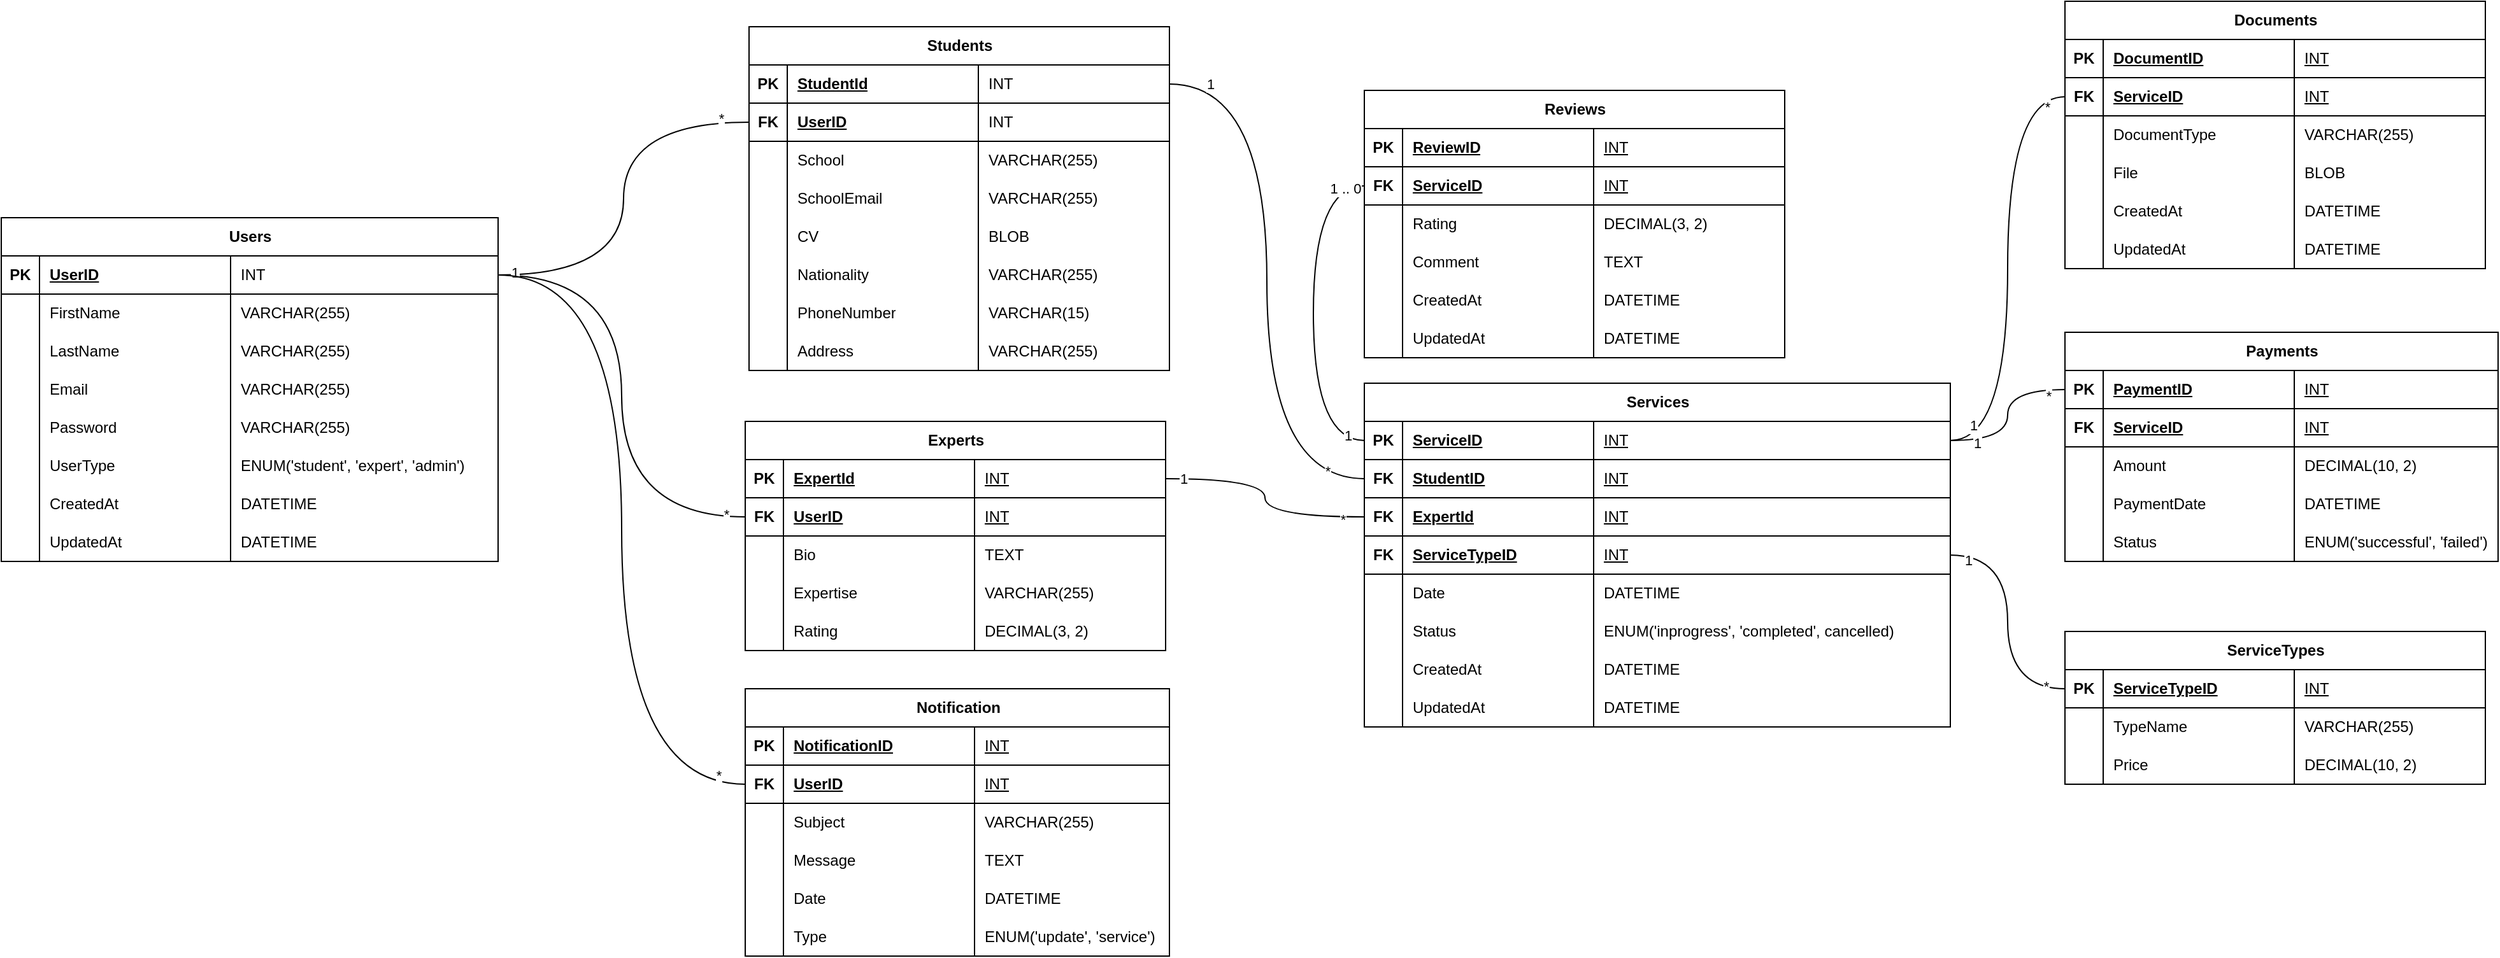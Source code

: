 <mxfile version="24.7.6">
  <diagram name="Page-1" id="KwvAhu-nwvB2AA3yL0rg">
    <mxGraphModel dx="2924" dy="2198" grid="1" gridSize="10" guides="1" tooltips="1" connect="1" arrows="1" fold="1" page="1" pageScale="1" pageWidth="850" pageHeight="1100" math="0" shadow="0">
      <root>
        <mxCell id="0" />
        <mxCell id="1" parent="0" />
        <mxCell id="m2XtmvnmR1rNF8-piuuE-74" value="Users" style="shape=table;startSize=30;container=1;collapsible=1;childLayout=tableLayout;fixedRows=1;rowLines=0;fontStyle=1;align=center;resizeLast=1;html=1;" parent="1" vertex="1">
          <mxGeometry x="-50" y="-450" width="390" height="270" as="geometry" />
        </mxCell>
        <mxCell id="m2XtmvnmR1rNF8-piuuE-75" value="" style="shape=tableRow;horizontal=0;startSize=0;swimlaneHead=0;swimlaneBody=0;fillColor=none;collapsible=0;dropTarget=0;points=[[0,0.5],[1,0.5]];portConstraint=eastwest;top=0;left=0;right=0;bottom=1;" parent="m2XtmvnmR1rNF8-piuuE-74" vertex="1">
          <mxGeometry y="30" width="390" height="30" as="geometry" />
        </mxCell>
        <mxCell id="m2XtmvnmR1rNF8-piuuE-76" value="PK" style="shape=partialRectangle;connectable=0;fillColor=none;top=0;left=0;bottom=0;right=0;fontStyle=1;overflow=hidden;whiteSpace=wrap;html=1;" parent="m2XtmvnmR1rNF8-piuuE-75" vertex="1">
          <mxGeometry width="30" height="30" as="geometry">
            <mxRectangle width="30" height="30" as="alternateBounds" />
          </mxGeometry>
        </mxCell>
        <mxCell id="m2XtmvnmR1rNF8-piuuE-77" value="UserID" style="shape=partialRectangle;connectable=0;fillColor=none;top=0;left=0;bottom=0;right=0;align=left;spacingLeft=6;fontStyle=5;overflow=hidden;whiteSpace=wrap;html=1;" parent="m2XtmvnmR1rNF8-piuuE-75" vertex="1">
          <mxGeometry x="30" width="150" height="30" as="geometry">
            <mxRectangle width="150" height="30" as="alternateBounds" />
          </mxGeometry>
        </mxCell>
        <mxCell id="l-_bVykXCydRu9OqBGi1-13" value="&lt;span style=&quot;&quot; class=&quot;hljs-type&quot;&gt;INT&lt;/span&gt;" style="shape=partialRectangle;connectable=0;fillColor=none;top=0;left=0;bottom=0;right=0;align=left;spacingLeft=6;fontStyle=0;overflow=hidden;whiteSpace=wrap;html=1;" parent="m2XtmvnmR1rNF8-piuuE-75" vertex="1">
          <mxGeometry x="180" width="210" height="30" as="geometry">
            <mxRectangle width="210" height="30" as="alternateBounds" />
          </mxGeometry>
        </mxCell>
        <mxCell id="m2XtmvnmR1rNF8-piuuE-78" value="" style="shape=tableRow;horizontal=0;startSize=0;swimlaneHead=0;swimlaneBody=0;fillColor=none;collapsible=0;dropTarget=0;points=[[0,0.5],[1,0.5]];portConstraint=eastwest;top=0;left=0;right=0;bottom=0;" parent="m2XtmvnmR1rNF8-piuuE-74" vertex="1">
          <mxGeometry y="60" width="390" height="30" as="geometry" />
        </mxCell>
        <mxCell id="m2XtmvnmR1rNF8-piuuE-79" value="" style="shape=partialRectangle;connectable=0;fillColor=none;top=0;left=0;bottom=0;right=0;editable=1;overflow=hidden;whiteSpace=wrap;html=1;" parent="m2XtmvnmR1rNF8-piuuE-78" vertex="1">
          <mxGeometry width="30" height="30" as="geometry">
            <mxRectangle width="30" height="30" as="alternateBounds" />
          </mxGeometry>
        </mxCell>
        <mxCell id="m2XtmvnmR1rNF8-piuuE-80" value="FirstName" style="shape=partialRectangle;connectable=0;fillColor=none;top=0;left=0;bottom=0;right=0;align=left;spacingLeft=6;overflow=hidden;whiteSpace=wrap;html=1;" parent="m2XtmvnmR1rNF8-piuuE-78" vertex="1">
          <mxGeometry x="30" width="150" height="30" as="geometry">
            <mxRectangle width="150" height="30" as="alternateBounds" />
          </mxGeometry>
        </mxCell>
        <mxCell id="l-_bVykXCydRu9OqBGi1-14" value="VARCHAR(255)" style="shape=partialRectangle;connectable=0;fillColor=none;top=0;left=0;bottom=0;right=0;align=left;spacingLeft=6;overflow=hidden;whiteSpace=wrap;html=1;" parent="m2XtmvnmR1rNF8-piuuE-78" vertex="1">
          <mxGeometry x="180" width="210" height="30" as="geometry">
            <mxRectangle width="210" height="30" as="alternateBounds" />
          </mxGeometry>
        </mxCell>
        <mxCell id="m2XtmvnmR1rNF8-piuuE-81" value="" style="shape=tableRow;horizontal=0;startSize=0;swimlaneHead=0;swimlaneBody=0;fillColor=none;collapsible=0;dropTarget=0;points=[[0,0.5],[1,0.5]];portConstraint=eastwest;top=0;left=0;right=0;bottom=0;" parent="m2XtmvnmR1rNF8-piuuE-74" vertex="1">
          <mxGeometry y="90" width="390" height="30" as="geometry" />
        </mxCell>
        <mxCell id="m2XtmvnmR1rNF8-piuuE-82" value="" style="shape=partialRectangle;connectable=0;fillColor=none;top=0;left=0;bottom=0;right=0;editable=1;overflow=hidden;whiteSpace=wrap;html=1;" parent="m2XtmvnmR1rNF8-piuuE-81" vertex="1">
          <mxGeometry width="30" height="30" as="geometry">
            <mxRectangle width="30" height="30" as="alternateBounds" />
          </mxGeometry>
        </mxCell>
        <mxCell id="m2XtmvnmR1rNF8-piuuE-83" value="LastName" style="shape=partialRectangle;connectable=0;fillColor=none;top=0;left=0;bottom=0;right=0;align=left;spacingLeft=6;overflow=hidden;whiteSpace=wrap;html=1;" parent="m2XtmvnmR1rNF8-piuuE-81" vertex="1">
          <mxGeometry x="30" width="150" height="30" as="geometry">
            <mxRectangle width="150" height="30" as="alternateBounds" />
          </mxGeometry>
        </mxCell>
        <mxCell id="l-_bVykXCydRu9OqBGi1-15" value="VARCHAR(255)" style="shape=partialRectangle;connectable=0;fillColor=none;top=0;left=0;bottom=0;right=0;align=left;spacingLeft=6;overflow=hidden;whiteSpace=wrap;html=1;" parent="m2XtmvnmR1rNF8-piuuE-81" vertex="1">
          <mxGeometry x="180" width="210" height="30" as="geometry">
            <mxRectangle width="210" height="30" as="alternateBounds" />
          </mxGeometry>
        </mxCell>
        <mxCell id="m2XtmvnmR1rNF8-piuuE-84" value="" style="shape=tableRow;horizontal=0;startSize=0;swimlaneHead=0;swimlaneBody=0;fillColor=none;collapsible=0;dropTarget=0;points=[[0,0.5],[1,0.5]];portConstraint=eastwest;top=0;left=0;right=0;bottom=0;" parent="m2XtmvnmR1rNF8-piuuE-74" vertex="1">
          <mxGeometry y="120" width="390" height="30" as="geometry" />
        </mxCell>
        <mxCell id="m2XtmvnmR1rNF8-piuuE-85" value="" style="shape=partialRectangle;connectable=0;fillColor=none;top=0;left=0;bottom=0;right=0;editable=1;overflow=hidden;whiteSpace=wrap;html=1;" parent="m2XtmvnmR1rNF8-piuuE-84" vertex="1">
          <mxGeometry width="30" height="30" as="geometry">
            <mxRectangle width="30" height="30" as="alternateBounds" />
          </mxGeometry>
        </mxCell>
        <mxCell id="m2XtmvnmR1rNF8-piuuE-86" value="Email" style="shape=partialRectangle;connectable=0;fillColor=none;top=0;left=0;bottom=0;right=0;align=left;spacingLeft=6;overflow=hidden;whiteSpace=wrap;html=1;" parent="m2XtmvnmR1rNF8-piuuE-84" vertex="1">
          <mxGeometry x="30" width="150" height="30" as="geometry">
            <mxRectangle width="150" height="30" as="alternateBounds" />
          </mxGeometry>
        </mxCell>
        <mxCell id="l-_bVykXCydRu9OqBGi1-16" value="VARCHAR(255)" style="shape=partialRectangle;connectable=0;fillColor=none;top=0;left=0;bottom=0;right=0;align=left;spacingLeft=6;overflow=hidden;whiteSpace=wrap;html=1;" parent="m2XtmvnmR1rNF8-piuuE-84" vertex="1">
          <mxGeometry x="180" width="210" height="30" as="geometry">
            <mxRectangle width="210" height="30" as="alternateBounds" />
          </mxGeometry>
        </mxCell>
        <mxCell id="m2XtmvnmR1rNF8-piuuE-103" style="shape=tableRow;horizontal=0;startSize=0;swimlaneHead=0;swimlaneBody=0;fillColor=none;collapsible=0;dropTarget=0;points=[[0,0.5],[1,0.5]];portConstraint=eastwest;top=0;left=0;right=0;bottom=0;" parent="m2XtmvnmR1rNF8-piuuE-74" vertex="1">
          <mxGeometry y="150" width="390" height="30" as="geometry" />
        </mxCell>
        <mxCell id="m2XtmvnmR1rNF8-piuuE-104" style="shape=partialRectangle;connectable=0;fillColor=none;top=0;left=0;bottom=0;right=0;editable=1;overflow=hidden;whiteSpace=wrap;html=1;" parent="m2XtmvnmR1rNF8-piuuE-103" vertex="1">
          <mxGeometry width="30" height="30" as="geometry">
            <mxRectangle width="30" height="30" as="alternateBounds" />
          </mxGeometry>
        </mxCell>
        <mxCell id="m2XtmvnmR1rNF8-piuuE-105" value="Password" style="shape=partialRectangle;connectable=0;fillColor=none;top=0;left=0;bottom=0;right=0;align=left;spacingLeft=6;overflow=hidden;whiteSpace=wrap;html=1;" parent="m2XtmvnmR1rNF8-piuuE-103" vertex="1">
          <mxGeometry x="30" width="150" height="30" as="geometry">
            <mxRectangle width="150" height="30" as="alternateBounds" />
          </mxGeometry>
        </mxCell>
        <mxCell id="l-_bVykXCydRu9OqBGi1-17" value="VARCHAR(255)" style="shape=partialRectangle;connectable=0;fillColor=none;top=0;left=0;bottom=0;right=0;align=left;spacingLeft=6;overflow=hidden;whiteSpace=wrap;html=1;" parent="m2XtmvnmR1rNF8-piuuE-103" vertex="1">
          <mxGeometry x="180" width="210" height="30" as="geometry">
            <mxRectangle width="210" height="30" as="alternateBounds" />
          </mxGeometry>
        </mxCell>
        <mxCell id="m2XtmvnmR1rNF8-piuuE-109" style="shape=tableRow;horizontal=0;startSize=0;swimlaneHead=0;swimlaneBody=0;fillColor=none;collapsible=0;dropTarget=0;points=[[0,0.5],[1,0.5]];portConstraint=eastwest;top=0;left=0;right=0;bottom=0;" parent="m2XtmvnmR1rNF8-piuuE-74" vertex="1">
          <mxGeometry y="180" width="390" height="30" as="geometry" />
        </mxCell>
        <mxCell id="m2XtmvnmR1rNF8-piuuE-110" style="shape=partialRectangle;connectable=0;fillColor=none;top=0;left=0;bottom=0;right=0;editable=1;overflow=hidden;whiteSpace=wrap;html=1;" parent="m2XtmvnmR1rNF8-piuuE-109" vertex="1">
          <mxGeometry width="30" height="30" as="geometry">
            <mxRectangle width="30" height="30" as="alternateBounds" />
          </mxGeometry>
        </mxCell>
        <mxCell id="m2XtmvnmR1rNF8-piuuE-111" value="UserType" style="shape=partialRectangle;connectable=0;fillColor=none;top=0;left=0;bottom=0;right=0;align=left;spacingLeft=6;overflow=hidden;whiteSpace=wrap;html=1;" parent="m2XtmvnmR1rNF8-piuuE-109" vertex="1">
          <mxGeometry x="30" width="150" height="30" as="geometry">
            <mxRectangle width="150" height="30" as="alternateBounds" />
          </mxGeometry>
        </mxCell>
        <mxCell id="l-_bVykXCydRu9OqBGi1-18" value="ENUM(&#39;student&#39;, &#39;expert&#39;, &#39;admin&#39;)" style="shape=partialRectangle;connectable=0;fillColor=none;top=0;left=0;bottom=0;right=0;align=left;spacingLeft=6;overflow=hidden;whiteSpace=wrap;html=1;" parent="m2XtmvnmR1rNF8-piuuE-109" vertex="1">
          <mxGeometry x="180" width="210" height="30" as="geometry">
            <mxRectangle width="210" height="30" as="alternateBounds" />
          </mxGeometry>
        </mxCell>
        <mxCell id="m2XtmvnmR1rNF8-piuuE-106" style="shape=tableRow;horizontal=0;startSize=0;swimlaneHead=0;swimlaneBody=0;fillColor=none;collapsible=0;dropTarget=0;points=[[0,0.5],[1,0.5]];portConstraint=eastwest;top=0;left=0;right=0;bottom=0;" parent="m2XtmvnmR1rNF8-piuuE-74" vertex="1">
          <mxGeometry y="210" width="390" height="30" as="geometry" />
        </mxCell>
        <mxCell id="m2XtmvnmR1rNF8-piuuE-107" style="shape=partialRectangle;connectable=0;fillColor=none;top=0;left=0;bottom=0;right=0;editable=1;overflow=hidden;whiteSpace=wrap;html=1;" parent="m2XtmvnmR1rNF8-piuuE-106" vertex="1">
          <mxGeometry width="30" height="30" as="geometry">
            <mxRectangle width="30" height="30" as="alternateBounds" />
          </mxGeometry>
        </mxCell>
        <mxCell id="m2XtmvnmR1rNF8-piuuE-108" value="CreatedAt" style="shape=partialRectangle;connectable=0;fillColor=none;top=0;left=0;bottom=0;right=0;align=left;spacingLeft=6;overflow=hidden;whiteSpace=wrap;html=1;" parent="m2XtmvnmR1rNF8-piuuE-106" vertex="1">
          <mxGeometry x="30" width="150" height="30" as="geometry">
            <mxRectangle width="150" height="30" as="alternateBounds" />
          </mxGeometry>
        </mxCell>
        <mxCell id="l-_bVykXCydRu9OqBGi1-19" value="DATETIME" style="shape=partialRectangle;connectable=0;fillColor=none;top=0;left=0;bottom=0;right=0;align=left;spacingLeft=6;overflow=hidden;whiteSpace=wrap;html=1;" parent="m2XtmvnmR1rNF8-piuuE-106" vertex="1">
          <mxGeometry x="180" width="210" height="30" as="geometry">
            <mxRectangle width="210" height="30" as="alternateBounds" />
          </mxGeometry>
        </mxCell>
        <mxCell id="m2XtmvnmR1rNF8-piuuE-112" style="shape=tableRow;horizontal=0;startSize=0;swimlaneHead=0;swimlaneBody=0;fillColor=none;collapsible=0;dropTarget=0;points=[[0,0.5],[1,0.5]];portConstraint=eastwest;top=0;left=0;right=0;bottom=0;" parent="m2XtmvnmR1rNF8-piuuE-74" vertex="1">
          <mxGeometry y="240" width="390" height="30" as="geometry" />
        </mxCell>
        <mxCell id="m2XtmvnmR1rNF8-piuuE-113" style="shape=partialRectangle;connectable=0;fillColor=none;top=0;left=0;bottom=0;right=0;editable=1;overflow=hidden;whiteSpace=wrap;html=1;" parent="m2XtmvnmR1rNF8-piuuE-112" vertex="1">
          <mxGeometry width="30" height="30" as="geometry">
            <mxRectangle width="30" height="30" as="alternateBounds" />
          </mxGeometry>
        </mxCell>
        <mxCell id="m2XtmvnmR1rNF8-piuuE-114" value="UpdatedAt" style="shape=partialRectangle;connectable=0;fillColor=none;top=0;left=0;bottom=0;right=0;align=left;spacingLeft=6;overflow=hidden;whiteSpace=wrap;html=1;" parent="m2XtmvnmR1rNF8-piuuE-112" vertex="1">
          <mxGeometry x="30" width="150" height="30" as="geometry">
            <mxRectangle width="150" height="30" as="alternateBounds" />
          </mxGeometry>
        </mxCell>
        <mxCell id="l-_bVykXCydRu9OqBGi1-20" value="DATETIME" style="shape=partialRectangle;connectable=0;fillColor=none;top=0;left=0;bottom=0;right=0;align=left;spacingLeft=6;overflow=hidden;whiteSpace=wrap;html=1;" parent="m2XtmvnmR1rNF8-piuuE-112" vertex="1">
          <mxGeometry x="180" width="210" height="30" as="geometry">
            <mxRectangle width="210" height="30" as="alternateBounds" />
          </mxGeometry>
        </mxCell>
        <mxCell id="m2XtmvnmR1rNF8-piuuE-115" value="Experts" style="shape=table;startSize=30;container=1;collapsible=1;childLayout=tableLayout;fixedRows=1;rowLines=0;fontStyle=1;align=center;resizeLast=1;html=1;" parent="1" vertex="1">
          <mxGeometry x="534" y="-290" width="330" height="180" as="geometry" />
        </mxCell>
        <mxCell id="m2XtmvnmR1rNF8-piuuE-116" value="" style="shape=tableRow;horizontal=0;startSize=0;swimlaneHead=0;swimlaneBody=0;fillColor=none;collapsible=0;dropTarget=0;points=[[0,0.5],[1,0.5]];portConstraint=eastwest;top=0;left=0;right=0;bottom=1;" parent="m2XtmvnmR1rNF8-piuuE-115" vertex="1">
          <mxGeometry y="30" width="330" height="30" as="geometry" />
        </mxCell>
        <mxCell id="m2XtmvnmR1rNF8-piuuE-117" value="PK" style="shape=partialRectangle;connectable=0;fillColor=none;top=0;left=0;bottom=0;right=0;fontStyle=1;overflow=hidden;whiteSpace=wrap;html=1;" parent="m2XtmvnmR1rNF8-piuuE-116" vertex="1">
          <mxGeometry width="30" height="30" as="geometry">
            <mxRectangle width="30" height="30" as="alternateBounds" />
          </mxGeometry>
        </mxCell>
        <mxCell id="m2XtmvnmR1rNF8-piuuE-118" value="ExpertId" style="shape=partialRectangle;connectable=0;fillColor=none;top=0;left=0;bottom=0;right=0;align=left;spacingLeft=6;fontStyle=5;overflow=hidden;whiteSpace=wrap;html=1;" parent="m2XtmvnmR1rNF8-piuuE-116" vertex="1">
          <mxGeometry x="30" width="150" height="30" as="geometry">
            <mxRectangle width="150" height="30" as="alternateBounds" />
          </mxGeometry>
        </mxCell>
        <mxCell id="l-_bVykXCydRu9OqBGi1-29" value="&lt;span style=&quot;font-weight: 400;&quot;&gt;INT&lt;/span&gt;" style="shape=partialRectangle;connectable=0;fillColor=none;top=0;left=0;bottom=0;right=0;align=left;spacingLeft=6;fontStyle=5;overflow=hidden;whiteSpace=wrap;html=1;" parent="m2XtmvnmR1rNF8-piuuE-116" vertex="1">
          <mxGeometry x="180" width="150" height="30" as="geometry">
            <mxRectangle width="150" height="30" as="alternateBounds" />
          </mxGeometry>
        </mxCell>
        <mxCell id="m2XtmvnmR1rNF8-piuuE-140" style="shape=tableRow;horizontal=0;startSize=0;swimlaneHead=0;swimlaneBody=0;fillColor=none;collapsible=0;dropTarget=0;points=[[0,0.5],[1,0.5]];portConstraint=eastwest;top=0;left=0;right=0;bottom=1;" parent="m2XtmvnmR1rNF8-piuuE-115" vertex="1">
          <mxGeometry y="60" width="330" height="30" as="geometry" />
        </mxCell>
        <mxCell id="m2XtmvnmR1rNF8-piuuE-141" value="FK" style="shape=partialRectangle;connectable=0;fillColor=none;top=0;left=0;bottom=0;right=0;fontStyle=1;overflow=hidden;whiteSpace=wrap;html=1;" parent="m2XtmvnmR1rNF8-piuuE-140" vertex="1">
          <mxGeometry width="30" height="30" as="geometry">
            <mxRectangle width="30" height="30" as="alternateBounds" />
          </mxGeometry>
        </mxCell>
        <mxCell id="m2XtmvnmR1rNF8-piuuE-142" value="UserID" style="shape=partialRectangle;connectable=0;fillColor=none;top=0;left=0;bottom=0;right=0;align=left;spacingLeft=6;fontStyle=5;overflow=hidden;whiteSpace=wrap;html=1;" parent="m2XtmvnmR1rNF8-piuuE-140" vertex="1">
          <mxGeometry x="30" width="150" height="30" as="geometry">
            <mxRectangle width="150" height="30" as="alternateBounds" />
          </mxGeometry>
        </mxCell>
        <mxCell id="l-_bVykXCydRu9OqBGi1-30" value="&lt;span style=&quot;font-weight: 400;&quot;&gt;INT&lt;/span&gt;" style="shape=partialRectangle;connectable=0;fillColor=none;top=0;left=0;bottom=0;right=0;align=left;spacingLeft=6;fontStyle=5;overflow=hidden;whiteSpace=wrap;html=1;" parent="m2XtmvnmR1rNF8-piuuE-140" vertex="1">
          <mxGeometry x="180" width="150" height="30" as="geometry">
            <mxRectangle width="150" height="30" as="alternateBounds" />
          </mxGeometry>
        </mxCell>
        <mxCell id="m2XtmvnmR1rNF8-piuuE-119" value="" style="shape=tableRow;horizontal=0;startSize=0;swimlaneHead=0;swimlaneBody=0;fillColor=none;collapsible=0;dropTarget=0;points=[[0,0.5],[1,0.5]];portConstraint=eastwest;top=0;left=0;right=0;bottom=0;" parent="m2XtmvnmR1rNF8-piuuE-115" vertex="1">
          <mxGeometry y="90" width="330" height="30" as="geometry" />
        </mxCell>
        <mxCell id="m2XtmvnmR1rNF8-piuuE-120" value="" style="shape=partialRectangle;connectable=0;fillColor=none;top=0;left=0;bottom=0;right=0;editable=1;overflow=hidden;whiteSpace=wrap;html=1;" parent="m2XtmvnmR1rNF8-piuuE-119" vertex="1">
          <mxGeometry width="30" height="30" as="geometry">
            <mxRectangle width="30" height="30" as="alternateBounds" />
          </mxGeometry>
        </mxCell>
        <mxCell id="m2XtmvnmR1rNF8-piuuE-121" value="Bio" style="shape=partialRectangle;connectable=0;fillColor=none;top=0;left=0;bottom=0;right=0;align=left;spacingLeft=6;overflow=hidden;whiteSpace=wrap;html=1;" parent="m2XtmvnmR1rNF8-piuuE-119" vertex="1">
          <mxGeometry x="30" width="150" height="30" as="geometry">
            <mxRectangle width="150" height="30" as="alternateBounds" />
          </mxGeometry>
        </mxCell>
        <mxCell id="l-_bVykXCydRu9OqBGi1-31" value="TEXT" style="shape=partialRectangle;connectable=0;fillColor=none;top=0;left=0;bottom=0;right=0;align=left;spacingLeft=6;overflow=hidden;whiteSpace=wrap;html=1;" parent="m2XtmvnmR1rNF8-piuuE-119" vertex="1">
          <mxGeometry x="180" width="150" height="30" as="geometry">
            <mxRectangle width="150" height="30" as="alternateBounds" />
          </mxGeometry>
        </mxCell>
        <mxCell id="m2XtmvnmR1rNF8-piuuE-122" value="" style="shape=tableRow;horizontal=0;startSize=0;swimlaneHead=0;swimlaneBody=0;fillColor=none;collapsible=0;dropTarget=0;points=[[0,0.5],[1,0.5]];portConstraint=eastwest;top=0;left=0;right=0;bottom=0;" parent="m2XtmvnmR1rNF8-piuuE-115" vertex="1">
          <mxGeometry y="120" width="330" height="30" as="geometry" />
        </mxCell>
        <mxCell id="m2XtmvnmR1rNF8-piuuE-123" value="" style="shape=partialRectangle;connectable=0;fillColor=none;top=0;left=0;bottom=0;right=0;editable=1;overflow=hidden;whiteSpace=wrap;html=1;" parent="m2XtmvnmR1rNF8-piuuE-122" vertex="1">
          <mxGeometry width="30" height="30" as="geometry">
            <mxRectangle width="30" height="30" as="alternateBounds" />
          </mxGeometry>
        </mxCell>
        <mxCell id="m2XtmvnmR1rNF8-piuuE-124" value="Expertise" style="shape=partialRectangle;connectable=0;fillColor=none;top=0;left=0;bottom=0;right=0;align=left;spacingLeft=6;overflow=hidden;whiteSpace=wrap;html=1;" parent="m2XtmvnmR1rNF8-piuuE-122" vertex="1">
          <mxGeometry x="30" width="150" height="30" as="geometry">
            <mxRectangle width="150" height="30" as="alternateBounds" />
          </mxGeometry>
        </mxCell>
        <mxCell id="l-_bVykXCydRu9OqBGi1-32" value="VARCHAR(255)" style="shape=partialRectangle;connectable=0;fillColor=none;top=0;left=0;bottom=0;right=0;align=left;spacingLeft=6;overflow=hidden;whiteSpace=wrap;html=1;" parent="m2XtmvnmR1rNF8-piuuE-122" vertex="1">
          <mxGeometry x="180" width="150" height="30" as="geometry">
            <mxRectangle width="150" height="30" as="alternateBounds" />
          </mxGeometry>
        </mxCell>
        <mxCell id="m2XtmvnmR1rNF8-piuuE-125" value="" style="shape=tableRow;horizontal=0;startSize=0;swimlaneHead=0;swimlaneBody=0;fillColor=none;collapsible=0;dropTarget=0;points=[[0,0.5],[1,0.5]];portConstraint=eastwest;top=0;left=0;right=0;bottom=0;" parent="m2XtmvnmR1rNF8-piuuE-115" vertex="1">
          <mxGeometry y="150" width="330" height="30" as="geometry" />
        </mxCell>
        <mxCell id="m2XtmvnmR1rNF8-piuuE-126" value="" style="shape=partialRectangle;connectable=0;fillColor=none;top=0;left=0;bottom=0;right=0;editable=1;overflow=hidden;whiteSpace=wrap;html=1;" parent="m2XtmvnmR1rNF8-piuuE-125" vertex="1">
          <mxGeometry width="30" height="30" as="geometry">
            <mxRectangle width="30" height="30" as="alternateBounds" />
          </mxGeometry>
        </mxCell>
        <mxCell id="m2XtmvnmR1rNF8-piuuE-127" value="Rating" style="shape=partialRectangle;connectable=0;fillColor=none;top=0;left=0;bottom=0;right=0;align=left;spacingLeft=6;overflow=hidden;whiteSpace=wrap;html=1;" parent="m2XtmvnmR1rNF8-piuuE-125" vertex="1">
          <mxGeometry x="30" width="150" height="30" as="geometry">
            <mxRectangle width="150" height="30" as="alternateBounds" />
          </mxGeometry>
        </mxCell>
        <mxCell id="l-_bVykXCydRu9OqBGi1-33" value="&lt;span class=&quot;hljs-type&quot;&gt;DECIMAL&lt;/span&gt;(&lt;span class=&quot;hljs-number&quot;&gt;3&lt;/span&gt;, &lt;span class=&quot;hljs-number&quot;&gt;2&lt;/span&gt;)" style="shape=partialRectangle;connectable=0;fillColor=none;top=0;left=0;bottom=0;right=0;align=left;spacingLeft=6;overflow=hidden;whiteSpace=wrap;html=1;" parent="m2XtmvnmR1rNF8-piuuE-125" vertex="1">
          <mxGeometry x="180" width="150" height="30" as="geometry">
            <mxRectangle width="150" height="30" as="alternateBounds" />
          </mxGeometry>
        </mxCell>
        <mxCell id="m2XtmvnmR1rNF8-piuuE-176" style="rounded=0;orthogonalLoop=1;jettySize=auto;html=1;verticalAlign=middle;horizontal=0;endArrow=none;endFill=0;startArrow=none;startFill=0;exitDx=0;exitDy=0;entryDx=0;entryDy=0;entryX=1;entryY=0.5;exitX=0;exitY=0.5;edgeStyle=orthogonalEdgeStyle;curved=1;" parent="1" source="m2XtmvnmR1rNF8-piuuE-147" target="m2XtmvnmR1rNF8-piuuE-75" edge="1">
          <mxGeometry relative="1" as="geometry" />
        </mxCell>
        <mxCell id="l-_bVykXCydRu9OqBGi1-2" value="*" style="edgeLabel;html=1;align=center;verticalAlign=middle;resizable=0;points=[];" parent="m2XtmvnmR1rNF8-piuuE-176" vertex="1" connectable="0">
          <mxGeometry x="-0.861" y="-3" relative="1" as="geometry">
            <mxPoint as="offset" />
          </mxGeometry>
        </mxCell>
        <mxCell id="m2XtmvnmR1rNF8-piuuE-200" style="rounded=0;orthogonalLoop=1;jettySize=auto;html=1;entryDx=0;entryDy=0;startArrow=none;startFill=0;endArrow=none;endFill=0;exitDx=0;exitDy=0;edgeStyle=orthogonalEdgeStyle;curved=1;entryX=0;entryY=0.5;exitX=1;exitY=0.5;" parent="1" source="m2XtmvnmR1rNF8-piuuE-144" target="m2XtmvnmR1rNF8-piuuE-164" edge="1">
          <mxGeometry relative="1" as="geometry" />
        </mxCell>
        <mxCell id="l-_bVykXCydRu9OqBGi1-71" value="1" style="edgeLabel;html=1;align=center;verticalAlign=middle;resizable=0;points=[];" parent="m2XtmvnmR1rNF8-piuuE-200" vertex="1" connectable="0">
          <mxGeometry x="-0.861" relative="1" as="geometry">
            <mxPoint as="offset" />
          </mxGeometry>
        </mxCell>
        <mxCell id="l-_bVykXCydRu9OqBGi1-81" value="*" style="edgeLabel;html=1;align=center;verticalAlign=middle;resizable=0;points=[];" parent="m2XtmvnmR1rNF8-piuuE-200" vertex="1" connectable="0">
          <mxGeometry x="0.873" y="6" relative="1" as="geometry">
            <mxPoint as="offset" />
          </mxGeometry>
        </mxCell>
        <mxCell id="m2XtmvnmR1rNF8-piuuE-143" value="Students" style="shape=table;startSize=30;container=1;collapsible=1;childLayout=tableLayout;fixedRows=1;rowLines=0;fontStyle=1;align=center;resizeLast=1;html=1;" parent="1" vertex="1">
          <mxGeometry x="537" y="-600" width="330" height="270" as="geometry" />
        </mxCell>
        <mxCell id="m2XtmvnmR1rNF8-piuuE-144" value="" style="shape=tableRow;horizontal=0;startSize=0;swimlaneHead=0;swimlaneBody=0;fillColor=none;collapsible=0;dropTarget=0;points=[[0,0.5],[1,0.5]];portConstraint=eastwest;top=0;left=0;right=0;bottom=1;" parent="m2XtmvnmR1rNF8-piuuE-143" vertex="1">
          <mxGeometry y="30" width="330" height="30" as="geometry" />
        </mxCell>
        <mxCell id="m2XtmvnmR1rNF8-piuuE-145" value="PK" style="shape=partialRectangle;connectable=0;fillColor=none;top=0;left=0;bottom=0;right=0;fontStyle=1;overflow=hidden;whiteSpace=wrap;html=1;" parent="m2XtmvnmR1rNF8-piuuE-144" vertex="1">
          <mxGeometry width="30" height="30" as="geometry">
            <mxRectangle width="30" height="30" as="alternateBounds" />
          </mxGeometry>
        </mxCell>
        <mxCell id="m2XtmvnmR1rNF8-piuuE-146" value="StudentId" style="shape=partialRectangle;connectable=0;fillColor=none;top=0;left=0;bottom=0;right=0;align=left;spacingLeft=6;fontStyle=5;overflow=hidden;whiteSpace=wrap;html=1;" parent="m2XtmvnmR1rNF8-piuuE-144" vertex="1">
          <mxGeometry x="30" width="150" height="30" as="geometry">
            <mxRectangle width="150" height="30" as="alternateBounds" />
          </mxGeometry>
        </mxCell>
        <mxCell id="l-_bVykXCydRu9OqBGi1-24" value="&lt;span style=&quot;&quot;&gt;INT&lt;/span&gt;" style="shape=partialRectangle;connectable=0;fillColor=none;top=0;left=0;bottom=0;right=0;align=left;spacingLeft=6;fontStyle=0;overflow=hidden;whiteSpace=wrap;html=1;" parent="m2XtmvnmR1rNF8-piuuE-144" vertex="1">
          <mxGeometry x="180" width="150" height="30" as="geometry">
            <mxRectangle width="150" height="30" as="alternateBounds" />
          </mxGeometry>
        </mxCell>
        <mxCell id="m2XtmvnmR1rNF8-piuuE-147" style="shape=tableRow;horizontal=0;startSize=0;swimlaneHead=0;swimlaneBody=0;fillColor=none;collapsible=0;dropTarget=0;points=[[0,0.5],[1,0.5]];portConstraint=eastwest;top=0;left=0;right=0;bottom=1;" parent="m2XtmvnmR1rNF8-piuuE-143" vertex="1">
          <mxGeometry y="60" width="330" height="30" as="geometry" />
        </mxCell>
        <mxCell id="m2XtmvnmR1rNF8-piuuE-148" value="FK" style="shape=partialRectangle;connectable=0;fillColor=none;top=0;left=0;bottom=0;right=0;fontStyle=1;overflow=hidden;whiteSpace=wrap;html=1;" parent="m2XtmvnmR1rNF8-piuuE-147" vertex="1">
          <mxGeometry width="30" height="30" as="geometry">
            <mxRectangle width="30" height="30" as="alternateBounds" />
          </mxGeometry>
        </mxCell>
        <mxCell id="m2XtmvnmR1rNF8-piuuE-149" value="UserID" style="shape=partialRectangle;connectable=0;fillColor=none;top=0;left=0;bottom=0;right=0;align=left;spacingLeft=6;fontStyle=5;overflow=hidden;whiteSpace=wrap;html=1;" parent="m2XtmvnmR1rNF8-piuuE-147" vertex="1">
          <mxGeometry x="30" width="150" height="30" as="geometry">
            <mxRectangle width="150" height="30" as="alternateBounds" />
          </mxGeometry>
        </mxCell>
        <mxCell id="l-_bVykXCydRu9OqBGi1-25" value="&lt;span style=&quot;&quot;&gt;INT&lt;/span&gt;" style="shape=partialRectangle;connectable=0;fillColor=none;top=0;left=0;bottom=0;right=0;align=left;spacingLeft=6;fontStyle=0;overflow=hidden;whiteSpace=wrap;html=1;" parent="m2XtmvnmR1rNF8-piuuE-147" vertex="1">
          <mxGeometry x="180" width="150" height="30" as="geometry">
            <mxRectangle width="150" height="30" as="alternateBounds" />
          </mxGeometry>
        </mxCell>
        <mxCell id="m2XtmvnmR1rNF8-piuuE-150" value="" style="shape=tableRow;horizontal=0;startSize=0;swimlaneHead=0;swimlaneBody=0;fillColor=none;collapsible=0;dropTarget=0;points=[[0,0.5],[1,0.5]];portConstraint=eastwest;top=0;left=0;right=0;bottom=0;" parent="m2XtmvnmR1rNF8-piuuE-143" vertex="1">
          <mxGeometry y="90" width="330" height="30" as="geometry" />
        </mxCell>
        <mxCell id="m2XtmvnmR1rNF8-piuuE-151" value="" style="shape=partialRectangle;connectable=0;fillColor=none;top=0;left=0;bottom=0;right=0;editable=1;overflow=hidden;whiteSpace=wrap;html=1;" parent="m2XtmvnmR1rNF8-piuuE-150" vertex="1">
          <mxGeometry width="30" height="30" as="geometry">
            <mxRectangle width="30" height="30" as="alternateBounds" />
          </mxGeometry>
        </mxCell>
        <mxCell id="m2XtmvnmR1rNF8-piuuE-152" value="School" style="shape=partialRectangle;connectable=0;fillColor=none;top=0;left=0;bottom=0;right=0;align=left;spacingLeft=6;overflow=hidden;whiteSpace=wrap;html=1;" parent="m2XtmvnmR1rNF8-piuuE-150" vertex="1">
          <mxGeometry x="30" width="150" height="30" as="geometry">
            <mxRectangle width="150" height="30" as="alternateBounds" />
          </mxGeometry>
        </mxCell>
        <mxCell id="l-_bVykXCydRu9OqBGi1-26" value="VARCHAR(255)" style="shape=partialRectangle;connectable=0;fillColor=none;top=0;left=0;bottom=0;right=0;align=left;spacingLeft=6;overflow=hidden;whiteSpace=wrap;html=1;" parent="m2XtmvnmR1rNF8-piuuE-150" vertex="1">
          <mxGeometry x="180" width="150" height="30" as="geometry">
            <mxRectangle width="150" height="30" as="alternateBounds" />
          </mxGeometry>
        </mxCell>
        <mxCell id="m2XtmvnmR1rNF8-piuuE-153" value="" style="shape=tableRow;horizontal=0;startSize=0;swimlaneHead=0;swimlaneBody=0;fillColor=none;collapsible=0;dropTarget=0;points=[[0,0.5],[1,0.5]];portConstraint=eastwest;top=0;left=0;right=0;bottom=0;" parent="m2XtmvnmR1rNF8-piuuE-143" vertex="1">
          <mxGeometry y="120" width="330" height="30" as="geometry" />
        </mxCell>
        <mxCell id="m2XtmvnmR1rNF8-piuuE-154" value="" style="shape=partialRectangle;connectable=0;fillColor=none;top=0;left=0;bottom=0;right=0;editable=1;overflow=hidden;whiteSpace=wrap;html=1;" parent="m2XtmvnmR1rNF8-piuuE-153" vertex="1">
          <mxGeometry width="30" height="30" as="geometry">
            <mxRectangle width="30" height="30" as="alternateBounds" />
          </mxGeometry>
        </mxCell>
        <mxCell id="m2XtmvnmR1rNF8-piuuE-155" value="SchoolEmail" style="shape=partialRectangle;connectable=0;fillColor=none;top=0;left=0;bottom=0;right=0;align=left;spacingLeft=6;overflow=hidden;whiteSpace=wrap;html=1;" parent="m2XtmvnmR1rNF8-piuuE-153" vertex="1">
          <mxGeometry x="30" width="150" height="30" as="geometry">
            <mxRectangle width="150" height="30" as="alternateBounds" />
          </mxGeometry>
        </mxCell>
        <mxCell id="l-_bVykXCydRu9OqBGi1-27" value="VARCHAR(255)" style="shape=partialRectangle;connectable=0;fillColor=none;top=0;left=0;bottom=0;right=0;align=left;spacingLeft=6;overflow=hidden;whiteSpace=wrap;html=1;" parent="m2XtmvnmR1rNF8-piuuE-153" vertex="1">
          <mxGeometry x="180" width="150" height="30" as="geometry">
            <mxRectangle width="150" height="30" as="alternateBounds" />
          </mxGeometry>
        </mxCell>
        <mxCell id="m2XtmvnmR1rNF8-piuuE-156" value="" style="shape=tableRow;horizontal=0;startSize=0;swimlaneHead=0;swimlaneBody=0;fillColor=none;collapsible=0;dropTarget=0;points=[[0,0.5],[1,0.5]];portConstraint=eastwest;top=0;left=0;right=0;bottom=0;" parent="m2XtmvnmR1rNF8-piuuE-143" vertex="1">
          <mxGeometry y="150" width="330" height="30" as="geometry" />
        </mxCell>
        <mxCell id="m2XtmvnmR1rNF8-piuuE-157" value="" style="shape=partialRectangle;connectable=0;fillColor=none;top=0;left=0;bottom=0;right=0;editable=1;overflow=hidden;whiteSpace=wrap;html=1;" parent="m2XtmvnmR1rNF8-piuuE-156" vertex="1">
          <mxGeometry width="30" height="30" as="geometry">
            <mxRectangle width="30" height="30" as="alternateBounds" />
          </mxGeometry>
        </mxCell>
        <mxCell id="m2XtmvnmR1rNF8-piuuE-158" value="CV" style="shape=partialRectangle;connectable=0;fillColor=none;top=0;left=0;bottom=0;right=0;align=left;spacingLeft=6;overflow=hidden;whiteSpace=wrap;html=1;" parent="m2XtmvnmR1rNF8-piuuE-156" vertex="1">
          <mxGeometry x="30" width="150" height="30" as="geometry">
            <mxRectangle width="150" height="30" as="alternateBounds" />
          </mxGeometry>
        </mxCell>
        <mxCell id="l-_bVykXCydRu9OqBGi1-28" value="BLOB" style="shape=partialRectangle;connectable=0;fillColor=none;top=0;left=0;bottom=0;right=0;align=left;spacingLeft=6;overflow=hidden;whiteSpace=wrap;html=1;" parent="m2XtmvnmR1rNF8-piuuE-156" vertex="1">
          <mxGeometry x="180" width="150" height="30" as="geometry">
            <mxRectangle width="150" height="30" as="alternateBounds" />
          </mxGeometry>
        </mxCell>
        <mxCell id="YUk-hnwfAsvqLi3HGXnt-9" style="shape=tableRow;horizontal=0;startSize=0;swimlaneHead=0;swimlaneBody=0;fillColor=none;collapsible=0;dropTarget=0;points=[[0,0.5],[1,0.5]];portConstraint=eastwest;top=0;left=0;right=0;bottom=0;" vertex="1" parent="m2XtmvnmR1rNF8-piuuE-143">
          <mxGeometry y="180" width="330" height="30" as="geometry" />
        </mxCell>
        <mxCell id="YUk-hnwfAsvqLi3HGXnt-10" style="shape=partialRectangle;connectable=0;fillColor=none;top=0;left=0;bottom=0;right=0;editable=1;overflow=hidden;whiteSpace=wrap;html=1;" vertex="1" parent="YUk-hnwfAsvqLi3HGXnt-9">
          <mxGeometry width="30" height="30" as="geometry">
            <mxRectangle width="30" height="30" as="alternateBounds" />
          </mxGeometry>
        </mxCell>
        <mxCell id="YUk-hnwfAsvqLi3HGXnt-11" value="Nationality" style="shape=partialRectangle;connectable=0;fillColor=none;top=0;left=0;bottom=0;right=0;align=left;spacingLeft=6;overflow=hidden;whiteSpace=wrap;html=1;" vertex="1" parent="YUk-hnwfAsvqLi3HGXnt-9">
          <mxGeometry x="30" width="150" height="30" as="geometry">
            <mxRectangle width="150" height="30" as="alternateBounds" />
          </mxGeometry>
        </mxCell>
        <mxCell id="YUk-hnwfAsvqLi3HGXnt-12" value="VARCHAR(255)" style="shape=partialRectangle;connectable=0;fillColor=none;top=0;left=0;bottom=0;right=0;align=left;spacingLeft=6;overflow=hidden;whiteSpace=wrap;html=1;" vertex="1" parent="YUk-hnwfAsvqLi3HGXnt-9">
          <mxGeometry x="180" width="150" height="30" as="geometry">
            <mxRectangle width="150" height="30" as="alternateBounds" />
          </mxGeometry>
        </mxCell>
        <mxCell id="YUk-hnwfAsvqLi3HGXnt-5" style="shape=tableRow;horizontal=0;startSize=0;swimlaneHead=0;swimlaneBody=0;fillColor=none;collapsible=0;dropTarget=0;points=[[0,0.5],[1,0.5]];portConstraint=eastwest;top=0;left=0;right=0;bottom=0;" vertex="1" parent="m2XtmvnmR1rNF8-piuuE-143">
          <mxGeometry y="210" width="330" height="30" as="geometry" />
        </mxCell>
        <mxCell id="YUk-hnwfAsvqLi3HGXnt-6" style="shape=partialRectangle;connectable=0;fillColor=none;top=0;left=0;bottom=0;right=0;editable=1;overflow=hidden;whiteSpace=wrap;html=1;" vertex="1" parent="YUk-hnwfAsvqLi3HGXnt-5">
          <mxGeometry width="30" height="30" as="geometry">
            <mxRectangle width="30" height="30" as="alternateBounds" />
          </mxGeometry>
        </mxCell>
        <mxCell id="YUk-hnwfAsvqLi3HGXnt-7" value="PhoneNumber" style="shape=partialRectangle;connectable=0;fillColor=none;top=0;left=0;bottom=0;right=0;align=left;spacingLeft=6;overflow=hidden;whiteSpace=wrap;html=1;" vertex="1" parent="YUk-hnwfAsvqLi3HGXnt-5">
          <mxGeometry x="30" width="150" height="30" as="geometry">
            <mxRectangle width="150" height="30" as="alternateBounds" />
          </mxGeometry>
        </mxCell>
        <mxCell id="YUk-hnwfAsvqLi3HGXnt-8" value="VARCHAR(15)" style="shape=partialRectangle;connectable=0;fillColor=none;top=0;left=0;bottom=0;right=0;align=left;spacingLeft=6;overflow=hidden;whiteSpace=wrap;html=1;" vertex="1" parent="YUk-hnwfAsvqLi3HGXnt-5">
          <mxGeometry x="180" width="150" height="30" as="geometry">
            <mxRectangle width="150" height="30" as="alternateBounds" />
          </mxGeometry>
        </mxCell>
        <mxCell id="YUk-hnwfAsvqLi3HGXnt-1" style="shape=tableRow;horizontal=0;startSize=0;swimlaneHead=0;swimlaneBody=0;fillColor=none;collapsible=0;dropTarget=0;points=[[0,0.5],[1,0.5]];portConstraint=eastwest;top=0;left=0;right=0;bottom=0;" vertex="1" parent="m2XtmvnmR1rNF8-piuuE-143">
          <mxGeometry y="240" width="330" height="30" as="geometry" />
        </mxCell>
        <mxCell id="YUk-hnwfAsvqLi3HGXnt-2" style="shape=partialRectangle;connectable=0;fillColor=none;top=0;left=0;bottom=0;right=0;editable=1;overflow=hidden;whiteSpace=wrap;html=1;" vertex="1" parent="YUk-hnwfAsvqLi3HGXnt-1">
          <mxGeometry width="30" height="30" as="geometry">
            <mxRectangle width="30" height="30" as="alternateBounds" />
          </mxGeometry>
        </mxCell>
        <mxCell id="YUk-hnwfAsvqLi3HGXnt-3" value="Address" style="shape=partialRectangle;connectable=0;fillColor=none;top=0;left=0;bottom=0;right=0;align=left;spacingLeft=6;overflow=hidden;whiteSpace=wrap;html=1;" vertex="1" parent="YUk-hnwfAsvqLi3HGXnt-1">
          <mxGeometry x="30" width="150" height="30" as="geometry">
            <mxRectangle width="150" height="30" as="alternateBounds" />
          </mxGeometry>
        </mxCell>
        <mxCell id="YUk-hnwfAsvqLi3HGXnt-4" value="VARCHAR(255)" style="shape=partialRectangle;connectable=0;fillColor=none;top=0;left=0;bottom=0;right=0;align=left;spacingLeft=6;overflow=hidden;whiteSpace=wrap;html=1;" vertex="1" parent="YUk-hnwfAsvqLi3HGXnt-1">
          <mxGeometry x="180" width="150" height="30" as="geometry">
            <mxRectangle width="150" height="30" as="alternateBounds" />
          </mxGeometry>
        </mxCell>
        <mxCell id="m2XtmvnmR1rNF8-piuuE-159" style="rounded=0;orthogonalLoop=1;jettySize=auto;html=1;entryDx=0;entryDy=0;endArrow=none;endFill=0;startArrow=none;startFill=0;exitDx=0;exitDy=0;exitX=1;exitY=0.5;entryX=0;entryY=0.5;edgeStyle=orthogonalEdgeStyle;curved=1;" parent="1" source="m2XtmvnmR1rNF8-piuuE-75" target="m2XtmvnmR1rNF8-piuuE-140" edge="1">
          <mxGeometry relative="1" as="geometry" />
        </mxCell>
        <mxCell id="l-_bVykXCydRu9OqBGi1-3" value="1" style="edgeLabel;html=1;align=center;verticalAlign=middle;resizable=0;points=[];" parent="m2XtmvnmR1rNF8-piuuE-159" vertex="1" connectable="0">
          <mxGeometry x="-0.931" y="2" relative="1" as="geometry">
            <mxPoint as="offset" />
          </mxGeometry>
        </mxCell>
        <mxCell id="l-_bVykXCydRu9OqBGi1-4" value="*" style="edgeLabel;html=1;align=center;verticalAlign=middle;resizable=0;points=[];" parent="m2XtmvnmR1rNF8-piuuE-159" vertex="1" connectable="0">
          <mxGeometry x="0.92" y="2" relative="1" as="geometry">
            <mxPoint as="offset" />
          </mxGeometry>
        </mxCell>
        <mxCell id="m2XtmvnmR1rNF8-piuuE-336" style="rounded=0;orthogonalLoop=1;jettySize=auto;html=1;entryDx=0;entryDy=0;startArrow=none;startFill=0;endArrow=none;endFill=0;edgeStyle=orthogonalEdgeStyle;entryX=0;entryY=0.5;elbow=vertical;curved=1;exitX=1;exitY=0.5;exitDx=0;exitDy=0;" parent="1" source="m2XtmvnmR1rNF8-piuuE-161" target="m2XtmvnmR1rNF8-piuuE-315" edge="1">
          <mxGeometry relative="1" as="geometry" />
        </mxCell>
        <mxCell id="l-_bVykXCydRu9OqBGi1-90" value="1" style="edgeLabel;html=1;align=center;verticalAlign=middle;resizable=0;points=[];" parent="m2XtmvnmR1rNF8-piuuE-336" vertex="1" connectable="0">
          <mxGeometry x="-0.9" y="12" relative="1" as="geometry">
            <mxPoint as="offset" />
          </mxGeometry>
        </mxCell>
        <mxCell id="l-_bVykXCydRu9OqBGi1-91" value="*" style="edgeLabel;html=1;align=center;verticalAlign=middle;resizable=0;points=[];" parent="m2XtmvnmR1rNF8-piuuE-336" vertex="1" connectable="0">
          <mxGeometry x="0.922" y="-8" relative="1" as="geometry">
            <mxPoint as="offset" />
          </mxGeometry>
        </mxCell>
        <mxCell id="m2XtmvnmR1rNF8-piuuE-160" value="Services" style="shape=table;startSize=30;container=1;collapsible=1;childLayout=tableLayout;fixedRows=1;rowLines=0;fontStyle=1;align=center;resizeLast=1;html=1;" parent="1" vertex="1">
          <mxGeometry x="1020" y="-320" width="460" height="270" as="geometry" />
        </mxCell>
        <mxCell id="m2XtmvnmR1rNF8-piuuE-161" value="" style="shape=tableRow;horizontal=0;startSize=0;swimlaneHead=0;swimlaneBody=0;fillColor=none;collapsible=0;dropTarget=0;points=[[0,0.5],[1,0.5]];portConstraint=eastwest;top=0;left=0;right=0;bottom=1;" parent="m2XtmvnmR1rNF8-piuuE-160" vertex="1">
          <mxGeometry y="30" width="460" height="30" as="geometry" />
        </mxCell>
        <mxCell id="m2XtmvnmR1rNF8-piuuE-162" value="PK" style="shape=partialRectangle;connectable=0;fillColor=none;top=0;left=0;bottom=0;right=0;fontStyle=1;overflow=hidden;whiteSpace=wrap;html=1;" parent="m2XtmvnmR1rNF8-piuuE-161" vertex="1">
          <mxGeometry width="30" height="30" as="geometry">
            <mxRectangle width="30" height="30" as="alternateBounds" />
          </mxGeometry>
        </mxCell>
        <mxCell id="m2XtmvnmR1rNF8-piuuE-163" value="ServiceID" style="shape=partialRectangle;connectable=0;fillColor=none;top=0;left=0;bottom=0;right=0;align=left;spacingLeft=6;fontStyle=5;overflow=hidden;whiteSpace=wrap;html=1;" parent="m2XtmvnmR1rNF8-piuuE-161" vertex="1">
          <mxGeometry x="30" width="150" height="30" as="geometry">
            <mxRectangle width="150" height="30" as="alternateBounds" />
          </mxGeometry>
        </mxCell>
        <mxCell id="l-_bVykXCydRu9OqBGi1-42" value="&lt;span style=&quot;font-weight: 400;&quot;&gt;INT&lt;/span&gt;" style="shape=partialRectangle;connectable=0;fillColor=none;top=0;left=0;bottom=0;right=0;align=left;spacingLeft=6;fontStyle=5;overflow=hidden;whiteSpace=wrap;html=1;" parent="m2XtmvnmR1rNF8-piuuE-161" vertex="1">
          <mxGeometry x="180" width="280" height="30" as="geometry">
            <mxRectangle width="280" height="30" as="alternateBounds" />
          </mxGeometry>
        </mxCell>
        <mxCell id="m2XtmvnmR1rNF8-piuuE-164" style="shape=tableRow;horizontal=0;startSize=0;swimlaneHead=0;swimlaneBody=0;fillColor=none;collapsible=0;dropTarget=0;points=[[0,0.5],[1,0.5]];portConstraint=eastwest;top=0;left=0;right=0;bottom=1;" parent="m2XtmvnmR1rNF8-piuuE-160" vertex="1">
          <mxGeometry y="60" width="460" height="30" as="geometry" />
        </mxCell>
        <mxCell id="m2XtmvnmR1rNF8-piuuE-165" value="FK" style="shape=partialRectangle;connectable=0;fillColor=none;top=0;left=0;bottom=0;right=0;fontStyle=1;overflow=hidden;whiteSpace=wrap;html=1;" parent="m2XtmvnmR1rNF8-piuuE-164" vertex="1">
          <mxGeometry width="30" height="30" as="geometry">
            <mxRectangle width="30" height="30" as="alternateBounds" />
          </mxGeometry>
        </mxCell>
        <mxCell id="m2XtmvnmR1rNF8-piuuE-166" value="StudentID" style="shape=partialRectangle;connectable=0;fillColor=none;top=0;left=0;bottom=0;right=0;align=left;spacingLeft=6;fontStyle=5;overflow=hidden;whiteSpace=wrap;html=1;" parent="m2XtmvnmR1rNF8-piuuE-164" vertex="1">
          <mxGeometry x="30" width="150" height="30" as="geometry">
            <mxRectangle width="150" height="30" as="alternateBounds" />
          </mxGeometry>
        </mxCell>
        <mxCell id="l-_bVykXCydRu9OqBGi1-43" value="&lt;span style=&quot;font-weight: 400;&quot;&gt;INT&lt;/span&gt;" style="shape=partialRectangle;connectable=0;fillColor=none;top=0;left=0;bottom=0;right=0;align=left;spacingLeft=6;fontStyle=5;overflow=hidden;whiteSpace=wrap;html=1;" parent="m2XtmvnmR1rNF8-piuuE-164" vertex="1">
          <mxGeometry x="180" width="280" height="30" as="geometry">
            <mxRectangle width="280" height="30" as="alternateBounds" />
          </mxGeometry>
        </mxCell>
        <mxCell id="m2XtmvnmR1rNF8-piuuE-188" style="shape=tableRow;horizontal=0;startSize=0;swimlaneHead=0;swimlaneBody=0;fillColor=none;collapsible=0;dropTarget=0;points=[[0,0.5],[1,0.5]];portConstraint=eastwest;top=0;left=0;right=0;bottom=1;" parent="m2XtmvnmR1rNF8-piuuE-160" vertex="1">
          <mxGeometry y="90" width="460" height="30" as="geometry" />
        </mxCell>
        <mxCell id="m2XtmvnmR1rNF8-piuuE-189" value="FK" style="shape=partialRectangle;connectable=0;fillColor=none;top=0;left=0;bottom=0;right=0;fontStyle=1;overflow=hidden;whiteSpace=wrap;html=1;" parent="m2XtmvnmR1rNF8-piuuE-188" vertex="1">
          <mxGeometry width="30" height="30" as="geometry">
            <mxRectangle width="30" height="30" as="alternateBounds" />
          </mxGeometry>
        </mxCell>
        <mxCell id="m2XtmvnmR1rNF8-piuuE-190" value="ExpertId" style="shape=partialRectangle;connectable=0;fillColor=none;top=0;left=0;bottom=0;right=0;align=left;spacingLeft=6;fontStyle=5;overflow=hidden;whiteSpace=wrap;html=1;" parent="m2XtmvnmR1rNF8-piuuE-188" vertex="1">
          <mxGeometry x="30" width="150" height="30" as="geometry">
            <mxRectangle width="150" height="30" as="alternateBounds" />
          </mxGeometry>
        </mxCell>
        <mxCell id="l-_bVykXCydRu9OqBGi1-44" value="&lt;span style=&quot;font-weight: 400;&quot;&gt;INT&lt;/span&gt;" style="shape=partialRectangle;connectable=0;fillColor=none;top=0;left=0;bottom=0;right=0;align=left;spacingLeft=6;fontStyle=5;overflow=hidden;whiteSpace=wrap;html=1;" parent="m2XtmvnmR1rNF8-piuuE-188" vertex="1">
          <mxGeometry x="180" width="280" height="30" as="geometry">
            <mxRectangle width="280" height="30" as="alternateBounds" />
          </mxGeometry>
        </mxCell>
        <mxCell id="m2XtmvnmR1rNF8-piuuE-233" style="shape=tableRow;horizontal=0;startSize=0;swimlaneHead=0;swimlaneBody=0;fillColor=none;collapsible=0;dropTarget=0;points=[[0,0.5],[1,0.5]];portConstraint=eastwest;top=0;left=0;right=0;bottom=1;" parent="m2XtmvnmR1rNF8-piuuE-160" vertex="1">
          <mxGeometry y="120" width="460" height="30" as="geometry" />
        </mxCell>
        <mxCell id="m2XtmvnmR1rNF8-piuuE-234" value="FK" style="shape=partialRectangle;connectable=0;fillColor=none;top=0;left=0;bottom=0;right=0;fontStyle=1;overflow=hidden;whiteSpace=wrap;html=1;" parent="m2XtmvnmR1rNF8-piuuE-233" vertex="1">
          <mxGeometry width="30" height="30" as="geometry">
            <mxRectangle width="30" height="30" as="alternateBounds" />
          </mxGeometry>
        </mxCell>
        <mxCell id="m2XtmvnmR1rNF8-piuuE-235" value="ServiceTypeID" style="shape=partialRectangle;connectable=0;fillColor=none;top=0;left=0;bottom=0;right=0;align=left;spacingLeft=6;fontStyle=5;overflow=hidden;whiteSpace=wrap;html=1;" parent="m2XtmvnmR1rNF8-piuuE-233" vertex="1">
          <mxGeometry x="30" width="150" height="30" as="geometry">
            <mxRectangle width="150" height="30" as="alternateBounds" />
          </mxGeometry>
        </mxCell>
        <mxCell id="l-_bVykXCydRu9OqBGi1-45" value="&lt;span style=&quot;font-weight: 400;&quot;&gt;INT&lt;/span&gt;" style="shape=partialRectangle;connectable=0;fillColor=none;top=0;left=0;bottom=0;right=0;align=left;spacingLeft=6;fontStyle=5;overflow=hidden;whiteSpace=wrap;html=1;" parent="m2XtmvnmR1rNF8-piuuE-233" vertex="1">
          <mxGeometry x="180" width="280" height="30" as="geometry">
            <mxRectangle width="280" height="30" as="alternateBounds" />
          </mxGeometry>
        </mxCell>
        <mxCell id="m2XtmvnmR1rNF8-piuuE-167" value="" style="shape=tableRow;horizontal=0;startSize=0;swimlaneHead=0;swimlaneBody=0;fillColor=none;collapsible=0;dropTarget=0;points=[[0,0.5],[1,0.5]];portConstraint=eastwest;top=0;left=0;right=0;bottom=0;" parent="m2XtmvnmR1rNF8-piuuE-160" vertex="1">
          <mxGeometry y="150" width="460" height="30" as="geometry" />
        </mxCell>
        <mxCell id="m2XtmvnmR1rNF8-piuuE-168" value="" style="shape=partialRectangle;connectable=0;fillColor=none;top=0;left=0;bottom=0;right=0;editable=1;overflow=hidden;whiteSpace=wrap;html=1;" parent="m2XtmvnmR1rNF8-piuuE-167" vertex="1">
          <mxGeometry width="30" height="30" as="geometry">
            <mxRectangle width="30" height="30" as="alternateBounds" />
          </mxGeometry>
        </mxCell>
        <mxCell id="m2XtmvnmR1rNF8-piuuE-169" value="Date" style="shape=partialRectangle;connectable=0;fillColor=none;top=0;left=0;bottom=0;right=0;align=left;spacingLeft=6;overflow=hidden;whiteSpace=wrap;html=1;" parent="m2XtmvnmR1rNF8-piuuE-167" vertex="1">
          <mxGeometry x="30" width="150" height="30" as="geometry">
            <mxRectangle width="150" height="30" as="alternateBounds" />
          </mxGeometry>
        </mxCell>
        <mxCell id="l-_bVykXCydRu9OqBGi1-46" value="DATETIME" style="shape=partialRectangle;connectable=0;fillColor=none;top=0;left=0;bottom=0;right=0;align=left;spacingLeft=6;overflow=hidden;whiteSpace=wrap;html=1;" parent="m2XtmvnmR1rNF8-piuuE-167" vertex="1">
          <mxGeometry x="180" width="280" height="30" as="geometry">
            <mxRectangle width="280" height="30" as="alternateBounds" />
          </mxGeometry>
        </mxCell>
        <mxCell id="m2XtmvnmR1rNF8-piuuE-170" value="" style="shape=tableRow;horizontal=0;startSize=0;swimlaneHead=0;swimlaneBody=0;fillColor=none;collapsible=0;dropTarget=0;points=[[0,0.5],[1,0.5]];portConstraint=eastwest;top=0;left=0;right=0;bottom=0;" parent="m2XtmvnmR1rNF8-piuuE-160" vertex="1">
          <mxGeometry y="180" width="460" height="30" as="geometry" />
        </mxCell>
        <mxCell id="m2XtmvnmR1rNF8-piuuE-171" value="" style="shape=partialRectangle;connectable=0;fillColor=none;top=0;left=0;bottom=0;right=0;editable=1;overflow=hidden;whiteSpace=wrap;html=1;" parent="m2XtmvnmR1rNF8-piuuE-170" vertex="1">
          <mxGeometry width="30" height="30" as="geometry">
            <mxRectangle width="30" height="30" as="alternateBounds" />
          </mxGeometry>
        </mxCell>
        <mxCell id="m2XtmvnmR1rNF8-piuuE-172" value="Status" style="shape=partialRectangle;connectable=0;fillColor=none;top=0;left=0;bottom=0;right=0;align=left;spacingLeft=6;overflow=hidden;whiteSpace=wrap;html=1;" parent="m2XtmvnmR1rNF8-piuuE-170" vertex="1">
          <mxGeometry x="30" width="150" height="30" as="geometry">
            <mxRectangle width="150" height="30" as="alternateBounds" />
          </mxGeometry>
        </mxCell>
        <mxCell id="l-_bVykXCydRu9OqBGi1-47" value="ENUM(&#39;inprogress&#39;, &#39;completed&#39;, cancelled)" style="shape=partialRectangle;connectable=0;fillColor=none;top=0;left=0;bottom=0;right=0;align=left;spacingLeft=6;overflow=hidden;whiteSpace=wrap;html=1;" parent="m2XtmvnmR1rNF8-piuuE-170" vertex="1">
          <mxGeometry x="180" width="280" height="30" as="geometry">
            <mxRectangle width="280" height="30" as="alternateBounds" />
          </mxGeometry>
        </mxCell>
        <mxCell id="m2XtmvnmR1rNF8-piuuE-194" style="shape=tableRow;horizontal=0;startSize=0;swimlaneHead=0;swimlaneBody=0;fillColor=none;collapsible=0;dropTarget=0;points=[[0,0.5],[1,0.5]];portConstraint=eastwest;top=0;left=0;right=0;bottom=0;" parent="m2XtmvnmR1rNF8-piuuE-160" vertex="1">
          <mxGeometry y="210" width="460" height="30" as="geometry" />
        </mxCell>
        <mxCell id="m2XtmvnmR1rNF8-piuuE-195" style="shape=partialRectangle;connectable=0;fillColor=none;top=0;left=0;bottom=0;right=0;editable=1;overflow=hidden;whiteSpace=wrap;html=1;" parent="m2XtmvnmR1rNF8-piuuE-194" vertex="1">
          <mxGeometry width="30" height="30" as="geometry">
            <mxRectangle width="30" height="30" as="alternateBounds" />
          </mxGeometry>
        </mxCell>
        <mxCell id="m2XtmvnmR1rNF8-piuuE-196" value="CreatedAt" style="shape=partialRectangle;connectable=0;fillColor=none;top=0;left=0;bottom=0;right=0;align=left;spacingLeft=6;overflow=hidden;whiteSpace=wrap;html=1;" parent="m2XtmvnmR1rNF8-piuuE-194" vertex="1">
          <mxGeometry x="30" width="150" height="30" as="geometry">
            <mxRectangle width="150" height="30" as="alternateBounds" />
          </mxGeometry>
        </mxCell>
        <mxCell id="l-_bVykXCydRu9OqBGi1-48" value="DATETIME" style="shape=partialRectangle;connectable=0;fillColor=none;top=0;left=0;bottom=0;right=0;align=left;spacingLeft=6;overflow=hidden;whiteSpace=wrap;html=1;" parent="m2XtmvnmR1rNF8-piuuE-194" vertex="1">
          <mxGeometry x="180" width="280" height="30" as="geometry">
            <mxRectangle width="280" height="30" as="alternateBounds" />
          </mxGeometry>
        </mxCell>
        <mxCell id="m2XtmvnmR1rNF8-piuuE-191" style="shape=tableRow;horizontal=0;startSize=0;swimlaneHead=0;swimlaneBody=0;fillColor=none;collapsible=0;dropTarget=0;points=[[0,0.5],[1,0.5]];portConstraint=eastwest;top=0;left=0;right=0;bottom=0;" parent="m2XtmvnmR1rNF8-piuuE-160" vertex="1">
          <mxGeometry y="240" width="460" height="30" as="geometry" />
        </mxCell>
        <mxCell id="m2XtmvnmR1rNF8-piuuE-192" style="shape=partialRectangle;connectable=0;fillColor=none;top=0;left=0;bottom=0;right=0;editable=1;overflow=hidden;whiteSpace=wrap;html=1;" parent="m2XtmvnmR1rNF8-piuuE-191" vertex="1">
          <mxGeometry width="30" height="30" as="geometry">
            <mxRectangle width="30" height="30" as="alternateBounds" />
          </mxGeometry>
        </mxCell>
        <mxCell id="m2XtmvnmR1rNF8-piuuE-193" value="UpdatedAt" style="shape=partialRectangle;connectable=0;fillColor=none;top=0;left=0;bottom=0;right=0;align=left;spacingLeft=6;overflow=hidden;whiteSpace=wrap;html=1;" parent="m2XtmvnmR1rNF8-piuuE-191" vertex="1">
          <mxGeometry x="30" width="150" height="30" as="geometry">
            <mxRectangle width="150" height="30" as="alternateBounds" />
          </mxGeometry>
        </mxCell>
        <mxCell id="l-_bVykXCydRu9OqBGi1-49" value="DATETIME" style="shape=partialRectangle;connectable=0;fillColor=none;top=0;left=0;bottom=0;right=0;align=left;spacingLeft=6;overflow=hidden;whiteSpace=wrap;html=1;" parent="m2XtmvnmR1rNF8-piuuE-191" vertex="1">
          <mxGeometry x="180" width="280" height="30" as="geometry">
            <mxRectangle width="280" height="30" as="alternateBounds" />
          </mxGeometry>
        </mxCell>
        <mxCell id="m2XtmvnmR1rNF8-piuuE-199" style="rounded=0;orthogonalLoop=1;jettySize=auto;html=1;startArrow=none;startFill=0;endArrow=none;endFill=0;entryDx=0;entryDy=0;exitDx=0;exitDy=0;strokeColor=default;edgeStyle=orthogonalEdgeStyle;curved=1;entryX=0;entryY=0.5;exitX=1;exitY=0.5;" parent="1" source="m2XtmvnmR1rNF8-piuuE-116" target="m2XtmvnmR1rNF8-piuuE-188" edge="1">
          <mxGeometry relative="1" as="geometry">
            <mxPoint x="640" y="-310" as="sourcePoint" />
          </mxGeometry>
        </mxCell>
        <mxCell id="l-_bVykXCydRu9OqBGi1-73" value="1" style="edgeLabel;html=1;align=center;verticalAlign=middle;resizable=0;points=[];" parent="m2XtmvnmR1rNF8-piuuE-199" vertex="1" connectable="0">
          <mxGeometry x="-0.851" relative="1" as="geometry">
            <mxPoint as="offset" />
          </mxGeometry>
        </mxCell>
        <mxCell id="l-_bVykXCydRu9OqBGi1-77" value="*" style="edgeLabel;html=1;align=center;verticalAlign=middle;resizable=0;points=[];" parent="m2XtmvnmR1rNF8-piuuE-199" vertex="1" connectable="0">
          <mxGeometry x="0.812" y="-2" relative="1" as="geometry">
            <mxPoint as="offset" />
          </mxGeometry>
        </mxCell>
        <mxCell id="m2XtmvnmR1rNF8-piuuE-239" style="rounded=0;orthogonalLoop=1;jettySize=auto;html=1;entryDx=0;entryDy=0;endArrow=none;endFill=0;startArrow=none;startFill=0;edgeStyle=orthogonalEdgeStyle;curved=1;exitX=0;exitY=0.5;exitDx=0;exitDy=0;entryX=1;entryY=0.5;" parent="1" source="m2XtmvnmR1rNF8-piuuE-206" target="m2XtmvnmR1rNF8-piuuE-233" edge="1">
          <mxGeometry relative="1" as="geometry" />
        </mxCell>
        <mxCell id="l-_bVykXCydRu9OqBGi1-86" value="1" style="edgeLabel;html=1;align=center;verticalAlign=middle;resizable=0;points=[];" parent="m2XtmvnmR1rNF8-piuuE-239" vertex="1" connectable="0">
          <mxGeometry x="0.858" y="4" relative="1" as="geometry">
            <mxPoint as="offset" />
          </mxGeometry>
        </mxCell>
        <mxCell id="l-_bVykXCydRu9OqBGi1-87" value="*" style="edgeLabel;html=1;align=center;verticalAlign=middle;resizable=0;points=[];" parent="m2XtmvnmR1rNF8-piuuE-239" vertex="1" connectable="0">
          <mxGeometry x="-0.845" y="-2" relative="1" as="geometry">
            <mxPoint as="offset" />
          </mxGeometry>
        </mxCell>
        <mxCell id="m2XtmvnmR1rNF8-piuuE-205" value="ServiceTypes" style="shape=table;startSize=30;container=1;collapsible=1;childLayout=tableLayout;fixedRows=1;rowLines=0;fontStyle=1;align=center;resizeLast=1;html=1;" parent="1" vertex="1">
          <mxGeometry x="1570" y="-125" width="330" height="120" as="geometry" />
        </mxCell>
        <mxCell id="m2XtmvnmR1rNF8-piuuE-206" value="" style="shape=tableRow;horizontal=0;startSize=0;swimlaneHead=0;swimlaneBody=0;fillColor=none;collapsible=0;dropTarget=0;points=[[0,0.5],[1,0.5]];portConstraint=eastwest;top=0;left=0;right=0;bottom=1;" parent="m2XtmvnmR1rNF8-piuuE-205" vertex="1">
          <mxGeometry y="30" width="330" height="30" as="geometry" />
        </mxCell>
        <mxCell id="m2XtmvnmR1rNF8-piuuE-207" value="PK" style="shape=partialRectangle;connectable=0;fillColor=none;top=0;left=0;bottom=0;right=0;fontStyle=1;overflow=hidden;whiteSpace=wrap;html=1;" parent="m2XtmvnmR1rNF8-piuuE-206" vertex="1">
          <mxGeometry width="30" height="30" as="geometry">
            <mxRectangle width="30" height="30" as="alternateBounds" />
          </mxGeometry>
        </mxCell>
        <mxCell id="m2XtmvnmR1rNF8-piuuE-208" value="ServiceTypeID" style="shape=partialRectangle;connectable=0;fillColor=none;top=0;left=0;bottom=0;right=0;align=left;spacingLeft=6;fontStyle=5;overflow=hidden;whiteSpace=wrap;html=1;" parent="m2XtmvnmR1rNF8-piuuE-206" vertex="1">
          <mxGeometry x="30" width="150" height="30" as="geometry">
            <mxRectangle width="150" height="30" as="alternateBounds" />
          </mxGeometry>
        </mxCell>
        <mxCell id="l-_bVykXCydRu9OqBGi1-56" value="&lt;span style=&quot;font-weight: 400;&quot;&gt;INT&lt;/span&gt;" style="shape=partialRectangle;connectable=0;fillColor=none;top=0;left=0;bottom=0;right=0;align=left;spacingLeft=6;fontStyle=5;overflow=hidden;whiteSpace=wrap;html=1;" parent="m2XtmvnmR1rNF8-piuuE-206" vertex="1">
          <mxGeometry x="180" width="150" height="30" as="geometry">
            <mxRectangle width="150" height="30" as="alternateBounds" />
          </mxGeometry>
        </mxCell>
        <mxCell id="m2XtmvnmR1rNF8-piuuE-215" value="" style="shape=tableRow;horizontal=0;startSize=0;swimlaneHead=0;swimlaneBody=0;fillColor=none;collapsible=0;dropTarget=0;points=[[0,0.5],[1,0.5]];portConstraint=eastwest;top=0;left=0;right=0;bottom=0;" parent="m2XtmvnmR1rNF8-piuuE-205" vertex="1">
          <mxGeometry y="60" width="330" height="30" as="geometry" />
        </mxCell>
        <mxCell id="m2XtmvnmR1rNF8-piuuE-216" value="" style="shape=partialRectangle;connectable=0;fillColor=none;top=0;left=0;bottom=0;right=0;editable=1;overflow=hidden;whiteSpace=wrap;html=1;" parent="m2XtmvnmR1rNF8-piuuE-215" vertex="1">
          <mxGeometry width="30" height="30" as="geometry">
            <mxRectangle width="30" height="30" as="alternateBounds" />
          </mxGeometry>
        </mxCell>
        <mxCell id="m2XtmvnmR1rNF8-piuuE-217" value="TypeName" style="shape=partialRectangle;connectable=0;fillColor=none;top=0;left=0;bottom=0;right=0;align=left;spacingLeft=6;overflow=hidden;whiteSpace=wrap;html=1;" parent="m2XtmvnmR1rNF8-piuuE-215" vertex="1">
          <mxGeometry x="30" width="150" height="30" as="geometry">
            <mxRectangle width="150" height="30" as="alternateBounds" />
          </mxGeometry>
        </mxCell>
        <mxCell id="l-_bVykXCydRu9OqBGi1-57" value="VARCHAR(255)" style="shape=partialRectangle;connectable=0;fillColor=none;top=0;left=0;bottom=0;right=0;align=left;spacingLeft=6;overflow=hidden;whiteSpace=wrap;html=1;" parent="m2XtmvnmR1rNF8-piuuE-215" vertex="1">
          <mxGeometry x="180" width="150" height="30" as="geometry">
            <mxRectangle width="150" height="30" as="alternateBounds" />
          </mxGeometry>
        </mxCell>
        <mxCell id="m2XtmvnmR1rNF8-piuuE-218" style="shape=tableRow;horizontal=0;startSize=0;swimlaneHead=0;swimlaneBody=0;fillColor=none;collapsible=0;dropTarget=0;points=[[0,0.5],[1,0.5]];portConstraint=eastwest;top=0;left=0;right=0;bottom=0;" parent="m2XtmvnmR1rNF8-piuuE-205" vertex="1">
          <mxGeometry y="90" width="330" height="30" as="geometry" />
        </mxCell>
        <mxCell id="m2XtmvnmR1rNF8-piuuE-219" style="shape=partialRectangle;connectable=0;fillColor=none;top=0;left=0;bottom=0;right=0;editable=1;overflow=hidden;whiteSpace=wrap;html=1;" parent="m2XtmvnmR1rNF8-piuuE-218" vertex="1">
          <mxGeometry width="30" height="30" as="geometry">
            <mxRectangle width="30" height="30" as="alternateBounds" />
          </mxGeometry>
        </mxCell>
        <mxCell id="m2XtmvnmR1rNF8-piuuE-220" value="Price" style="shape=partialRectangle;connectable=0;fillColor=none;top=0;left=0;bottom=0;right=0;align=left;spacingLeft=6;overflow=hidden;whiteSpace=wrap;html=1;" parent="m2XtmvnmR1rNF8-piuuE-218" vertex="1">
          <mxGeometry x="30" width="150" height="30" as="geometry">
            <mxRectangle width="150" height="30" as="alternateBounds" />
          </mxGeometry>
        </mxCell>
        <mxCell id="l-_bVykXCydRu9OqBGi1-58" value="&lt;span class=&quot;hljs-type&quot;&gt;DECIMAL&lt;/span&gt;(&lt;span class=&quot;hljs-number&quot;&gt;10&lt;/span&gt;, &lt;span class=&quot;hljs-number&quot;&gt;2&lt;/span&gt;)" style="shape=partialRectangle;connectable=0;fillColor=none;top=0;left=0;bottom=0;right=0;align=left;spacingLeft=6;overflow=hidden;whiteSpace=wrap;html=1;" parent="m2XtmvnmR1rNF8-piuuE-218" vertex="1">
          <mxGeometry x="180" width="150" height="30" as="geometry">
            <mxRectangle width="150" height="30" as="alternateBounds" />
          </mxGeometry>
        </mxCell>
        <mxCell id="m2XtmvnmR1rNF8-piuuE-241" value="Payments" style="shape=table;startSize=30;container=1;collapsible=1;childLayout=tableLayout;fixedRows=1;rowLines=0;fontStyle=1;align=center;resizeLast=1;html=1;" parent="1" vertex="1">
          <mxGeometry x="1570" y="-360" width="340" height="180" as="geometry" />
        </mxCell>
        <mxCell id="m2XtmvnmR1rNF8-piuuE-242" value="" style="shape=tableRow;horizontal=0;startSize=0;swimlaneHead=0;swimlaneBody=0;fillColor=none;collapsible=0;dropTarget=0;points=[[0,0.5],[1,0.5]];portConstraint=eastwest;top=0;left=0;right=0;bottom=1;" parent="m2XtmvnmR1rNF8-piuuE-241" vertex="1">
          <mxGeometry y="30" width="340" height="30" as="geometry" />
        </mxCell>
        <mxCell id="m2XtmvnmR1rNF8-piuuE-243" value="PK" style="shape=partialRectangle;connectable=0;fillColor=none;top=0;left=0;bottom=0;right=0;fontStyle=1;overflow=hidden;whiteSpace=wrap;html=1;" parent="m2XtmvnmR1rNF8-piuuE-242" vertex="1">
          <mxGeometry width="30" height="30" as="geometry">
            <mxRectangle width="30" height="30" as="alternateBounds" />
          </mxGeometry>
        </mxCell>
        <mxCell id="m2XtmvnmR1rNF8-piuuE-244" value="PaymentID" style="shape=partialRectangle;connectable=0;fillColor=none;top=0;left=0;bottom=0;right=0;align=left;spacingLeft=6;fontStyle=5;overflow=hidden;whiteSpace=wrap;html=1;" parent="m2XtmvnmR1rNF8-piuuE-242" vertex="1">
          <mxGeometry x="30" width="150" height="30" as="geometry">
            <mxRectangle width="150" height="30" as="alternateBounds" />
          </mxGeometry>
        </mxCell>
        <mxCell id="l-_bVykXCydRu9OqBGi1-59" value="&lt;span style=&quot;font-weight: 400;&quot;&gt;INT&lt;/span&gt;" style="shape=partialRectangle;connectable=0;fillColor=none;top=0;left=0;bottom=0;right=0;align=left;spacingLeft=6;fontStyle=5;overflow=hidden;whiteSpace=wrap;html=1;" parent="m2XtmvnmR1rNF8-piuuE-242" vertex="1">
          <mxGeometry x="180" width="160" height="30" as="geometry">
            <mxRectangle width="160" height="30" as="alternateBounds" />
          </mxGeometry>
        </mxCell>
        <mxCell id="m2XtmvnmR1rNF8-piuuE-265" style="shape=tableRow;horizontal=0;startSize=0;swimlaneHead=0;swimlaneBody=0;fillColor=none;collapsible=0;dropTarget=0;points=[[0,0.5],[1,0.5]];portConstraint=eastwest;top=0;left=0;right=0;bottom=1;" parent="m2XtmvnmR1rNF8-piuuE-241" vertex="1">
          <mxGeometry y="60" width="340" height="30" as="geometry" />
        </mxCell>
        <mxCell id="m2XtmvnmR1rNF8-piuuE-266" value="FK&lt;span style=&quot;color: rgba(0, 0, 0, 0); font-family: monospace; font-size: 0px; font-weight: 400; text-align: start; text-wrap: nowrap;&quot;&gt;3CmxGraphModel%3E%3Croot%3E%3CmxCell%20id%3D%220%22%2F%3E%3CmxCell%20id%3D%221%22%20parent%3D%220%22%2F%3E%3CmxCell%20id%3D%222%22%20value%3D%22PK%22%20style%3D%22shape%3DpartialRectangle%3Bconnectable%3D0%3BfillColor%3Dnone%3Btop%3D0%3Bleft%3D0%3Bbottom%3D0%3Bright%3D0%3BfontStyle%3D1%3Boverflow%3Dhidden%3BwhiteSpace%3Dwrap%3Bhtml%3D1%3B%22%20vertex%3D%221%22%20parent%3D%221%22%3E%3CmxGeometry%20x%3D%22990%22%20y%3D%22-230%22%20width%3D%2230%22%20height%3D%2230%22%20as%3D%22geometry%22%3E%3CmxRectangle%20width%3D%2230%22%20height%3D%2230%22%20as%3D%22alternateBounds%22%2F%3E%3C%2FmxGeometry%3E%3C%2FmxCell%3E%3C%2Froot%3E%3C%2FmxGraphModel%3E&lt;/span&gt;" style="shape=partialRectangle;connectable=0;fillColor=none;top=0;left=0;bottom=0;right=0;fontStyle=1;overflow=hidden;whiteSpace=wrap;html=1;" parent="m2XtmvnmR1rNF8-piuuE-265" vertex="1">
          <mxGeometry width="30" height="30" as="geometry">
            <mxRectangle width="30" height="30" as="alternateBounds" />
          </mxGeometry>
        </mxCell>
        <mxCell id="m2XtmvnmR1rNF8-piuuE-267" value="ServiceID" style="shape=partialRectangle;connectable=0;fillColor=none;top=0;left=0;bottom=0;right=0;align=left;spacingLeft=6;fontStyle=5;overflow=hidden;whiteSpace=wrap;html=1;" parent="m2XtmvnmR1rNF8-piuuE-265" vertex="1">
          <mxGeometry x="30" width="150" height="30" as="geometry">
            <mxRectangle width="150" height="30" as="alternateBounds" />
          </mxGeometry>
        </mxCell>
        <mxCell id="l-_bVykXCydRu9OqBGi1-60" value="&lt;span style=&quot;font-weight: 400;&quot;&gt;INT&lt;/span&gt;" style="shape=partialRectangle;connectable=0;fillColor=none;top=0;left=0;bottom=0;right=0;align=left;spacingLeft=6;fontStyle=5;overflow=hidden;whiteSpace=wrap;html=1;" parent="m2XtmvnmR1rNF8-piuuE-265" vertex="1">
          <mxGeometry x="180" width="160" height="30" as="geometry">
            <mxRectangle width="160" height="30" as="alternateBounds" />
          </mxGeometry>
        </mxCell>
        <mxCell id="m2XtmvnmR1rNF8-piuuE-245" value="" style="shape=tableRow;horizontal=0;startSize=0;swimlaneHead=0;swimlaneBody=0;fillColor=none;collapsible=0;dropTarget=0;points=[[0,0.5],[1,0.5]];portConstraint=eastwest;top=0;left=0;right=0;bottom=0;" parent="m2XtmvnmR1rNF8-piuuE-241" vertex="1">
          <mxGeometry y="90" width="340" height="30" as="geometry" />
        </mxCell>
        <mxCell id="m2XtmvnmR1rNF8-piuuE-246" value="" style="shape=partialRectangle;connectable=0;fillColor=none;top=0;left=0;bottom=0;right=0;editable=1;overflow=hidden;whiteSpace=wrap;html=1;" parent="m2XtmvnmR1rNF8-piuuE-245" vertex="1">
          <mxGeometry width="30" height="30" as="geometry">
            <mxRectangle width="30" height="30" as="alternateBounds" />
          </mxGeometry>
        </mxCell>
        <mxCell id="m2XtmvnmR1rNF8-piuuE-247" value="Amount" style="shape=partialRectangle;connectable=0;fillColor=none;top=0;left=0;bottom=0;right=0;align=left;spacingLeft=6;overflow=hidden;whiteSpace=wrap;html=1;" parent="m2XtmvnmR1rNF8-piuuE-245" vertex="1">
          <mxGeometry x="30" width="150" height="30" as="geometry">
            <mxRectangle width="150" height="30" as="alternateBounds" />
          </mxGeometry>
        </mxCell>
        <mxCell id="l-_bVykXCydRu9OqBGi1-61" value="&lt;span class=&quot;hljs-type&quot;&gt;DECIMAL&lt;/span&gt;(&lt;span class=&quot;hljs-number&quot;&gt;10&lt;/span&gt;, &lt;span class=&quot;hljs-number&quot;&gt;2&lt;/span&gt;)" style="shape=partialRectangle;connectable=0;fillColor=none;top=0;left=0;bottom=0;right=0;align=left;spacingLeft=6;overflow=hidden;whiteSpace=wrap;html=1;" parent="m2XtmvnmR1rNF8-piuuE-245" vertex="1">
          <mxGeometry x="180" width="160" height="30" as="geometry">
            <mxRectangle width="160" height="30" as="alternateBounds" />
          </mxGeometry>
        </mxCell>
        <mxCell id="m2XtmvnmR1rNF8-piuuE-248" style="shape=tableRow;horizontal=0;startSize=0;swimlaneHead=0;swimlaneBody=0;fillColor=none;collapsible=0;dropTarget=0;points=[[0,0.5],[1,0.5]];portConstraint=eastwest;top=0;left=0;right=0;bottom=0;" parent="m2XtmvnmR1rNF8-piuuE-241" vertex="1">
          <mxGeometry y="120" width="340" height="30" as="geometry" />
        </mxCell>
        <mxCell id="m2XtmvnmR1rNF8-piuuE-249" style="shape=partialRectangle;connectable=0;fillColor=none;top=0;left=0;bottom=0;right=0;editable=1;overflow=hidden;whiteSpace=wrap;html=1;" parent="m2XtmvnmR1rNF8-piuuE-248" vertex="1">
          <mxGeometry width="30" height="30" as="geometry">
            <mxRectangle width="30" height="30" as="alternateBounds" />
          </mxGeometry>
        </mxCell>
        <mxCell id="m2XtmvnmR1rNF8-piuuE-250" value="PaymentDate" style="shape=partialRectangle;connectable=0;fillColor=none;top=0;left=0;bottom=0;right=0;align=left;spacingLeft=6;overflow=hidden;whiteSpace=wrap;html=1;" parent="m2XtmvnmR1rNF8-piuuE-248" vertex="1">
          <mxGeometry x="30" width="150" height="30" as="geometry">
            <mxRectangle width="150" height="30" as="alternateBounds" />
          </mxGeometry>
        </mxCell>
        <mxCell id="l-_bVykXCydRu9OqBGi1-62" value="DATETIME" style="shape=partialRectangle;connectable=0;fillColor=none;top=0;left=0;bottom=0;right=0;align=left;spacingLeft=6;overflow=hidden;whiteSpace=wrap;html=1;" parent="m2XtmvnmR1rNF8-piuuE-248" vertex="1">
          <mxGeometry x="180" width="160" height="30" as="geometry">
            <mxRectangle width="160" height="30" as="alternateBounds" />
          </mxGeometry>
        </mxCell>
        <mxCell id="m2XtmvnmR1rNF8-piuuE-259" style="shape=tableRow;horizontal=0;startSize=0;swimlaneHead=0;swimlaneBody=0;fillColor=none;collapsible=0;dropTarget=0;points=[[0,0.5],[1,0.5]];portConstraint=eastwest;top=0;left=0;right=0;bottom=0;" parent="m2XtmvnmR1rNF8-piuuE-241" vertex="1">
          <mxGeometry y="150" width="340" height="30" as="geometry" />
        </mxCell>
        <mxCell id="m2XtmvnmR1rNF8-piuuE-260" style="shape=partialRectangle;connectable=0;fillColor=none;top=0;left=0;bottom=0;right=0;editable=1;overflow=hidden;whiteSpace=wrap;html=1;" parent="m2XtmvnmR1rNF8-piuuE-259" vertex="1">
          <mxGeometry width="30" height="30" as="geometry">
            <mxRectangle width="30" height="30" as="alternateBounds" />
          </mxGeometry>
        </mxCell>
        <mxCell id="m2XtmvnmR1rNF8-piuuE-261" value="Status" style="shape=partialRectangle;connectable=0;fillColor=none;top=0;left=0;bottom=0;right=0;align=left;spacingLeft=6;overflow=hidden;whiteSpace=wrap;html=1;" parent="m2XtmvnmR1rNF8-piuuE-259" vertex="1">
          <mxGeometry x="30" width="150" height="30" as="geometry">
            <mxRectangle width="150" height="30" as="alternateBounds" />
          </mxGeometry>
        </mxCell>
        <mxCell id="l-_bVykXCydRu9OqBGi1-63" value="ENUM(&#39;successful&#39;, &#39;failed&#39;)" style="shape=partialRectangle;connectable=0;fillColor=none;top=0;left=0;bottom=0;right=0;align=left;spacingLeft=6;overflow=hidden;whiteSpace=wrap;html=1;" parent="m2XtmvnmR1rNF8-piuuE-259" vertex="1">
          <mxGeometry x="180" width="160" height="30" as="geometry">
            <mxRectangle width="160" height="30" as="alternateBounds" />
          </mxGeometry>
        </mxCell>
        <mxCell id="m2XtmvnmR1rNF8-piuuE-270" style="rounded=0;orthogonalLoop=1;jettySize=auto;html=1;startArrow=none;startFill=0;endArrow=none;endFill=0;exitDx=0;exitDy=0;edgeStyle=orthogonalEdgeStyle;curved=1;exitX=1;exitY=0.5;entryX=0;entryY=0.5;entryDx=0;entryDy=0;" parent="1" source="m2XtmvnmR1rNF8-piuuE-161" target="m2XtmvnmR1rNF8-piuuE-242" edge="1">
          <mxGeometry relative="1" as="geometry" />
        </mxCell>
        <mxCell id="l-_bVykXCydRu9OqBGi1-84" value="1" style="edgeLabel;html=1;align=center;verticalAlign=middle;resizable=0;points=[];" parent="m2XtmvnmR1rNF8-piuuE-270" vertex="1" connectable="0">
          <mxGeometry x="-0.674" y="-2" relative="1" as="geometry">
            <mxPoint as="offset" />
          </mxGeometry>
        </mxCell>
        <mxCell id="l-_bVykXCydRu9OqBGi1-85" value="*" style="edgeLabel;html=1;align=center;verticalAlign=middle;resizable=0;points=[];" parent="m2XtmvnmR1rNF8-piuuE-270" vertex="1" connectable="0">
          <mxGeometry x="0.8" y="-5" relative="1" as="geometry">
            <mxPoint as="offset" />
          </mxGeometry>
        </mxCell>
        <mxCell id="m2XtmvnmR1rNF8-piuuE-290" style="rounded=0;orthogonalLoop=1;jettySize=auto;html=1;entryDx=0;entryDy=0;startArrow=none;startFill=0;endArrow=none;endFill=0;exitX=0;exitY=0.5;exitDx=0;exitDy=0;entryX=1;entryY=0.5;edgeStyle=orthogonalEdgeStyle;curved=1;" parent="1" source="m2XtmvnmR1rNF8-piuuE-275" target="m2XtmvnmR1rNF8-piuuE-75" edge="1">
          <mxGeometry relative="1" as="geometry" />
        </mxCell>
        <mxCell id="l-_bVykXCydRu9OqBGi1-76" value="*" style="edgeLabel;html=1;align=center;verticalAlign=middle;resizable=0;points=[];" parent="m2XtmvnmR1rNF8-piuuE-290" vertex="1" connectable="0">
          <mxGeometry x="-0.929" y="-7" relative="1" as="geometry">
            <mxPoint as="offset" />
          </mxGeometry>
        </mxCell>
        <mxCell id="m2XtmvnmR1rNF8-piuuE-271" value="Notification" style="shape=table;startSize=30;container=1;collapsible=1;childLayout=tableLayout;fixedRows=1;rowLines=0;fontStyle=1;align=center;resizeLast=1;html=1;" parent="1" vertex="1">
          <mxGeometry x="534" y="-80" width="333" height="210" as="geometry" />
        </mxCell>
        <mxCell id="m2XtmvnmR1rNF8-piuuE-272" value="" style="shape=tableRow;horizontal=0;startSize=0;swimlaneHead=0;swimlaneBody=0;fillColor=none;collapsible=0;dropTarget=0;points=[[0,0.5],[1,0.5]];portConstraint=eastwest;top=0;left=0;right=0;bottom=1;" parent="m2XtmvnmR1rNF8-piuuE-271" vertex="1">
          <mxGeometry y="30" width="333" height="30" as="geometry" />
        </mxCell>
        <mxCell id="m2XtmvnmR1rNF8-piuuE-273" value="PK" style="shape=partialRectangle;connectable=0;fillColor=none;top=0;left=0;bottom=0;right=0;fontStyle=1;overflow=hidden;whiteSpace=wrap;html=1;" parent="m2XtmvnmR1rNF8-piuuE-272" vertex="1">
          <mxGeometry width="30" height="30" as="geometry">
            <mxRectangle width="30" height="30" as="alternateBounds" />
          </mxGeometry>
        </mxCell>
        <mxCell id="m2XtmvnmR1rNF8-piuuE-274" value="&lt;span style=&quot;text-align: center; text-wrap: nowrap;&quot;&gt;NotificationID&lt;/span&gt;" style="shape=partialRectangle;connectable=0;fillColor=none;top=0;left=0;bottom=0;right=0;align=left;spacingLeft=6;fontStyle=5;overflow=hidden;whiteSpace=wrap;html=1;" parent="m2XtmvnmR1rNF8-piuuE-272" vertex="1">
          <mxGeometry x="30" width="150" height="30" as="geometry">
            <mxRectangle width="150" height="30" as="alternateBounds" />
          </mxGeometry>
        </mxCell>
        <mxCell id="l-_bVykXCydRu9OqBGi1-34" value="&lt;span style=&quot;font-weight: 400;&quot;&gt;INT&lt;/span&gt;" style="shape=partialRectangle;connectable=0;fillColor=none;top=0;left=0;bottom=0;right=0;align=left;spacingLeft=6;fontStyle=5;overflow=hidden;whiteSpace=wrap;html=1;" parent="m2XtmvnmR1rNF8-piuuE-272" vertex="1">
          <mxGeometry x="180" width="153" height="30" as="geometry">
            <mxRectangle width="153" height="30" as="alternateBounds" />
          </mxGeometry>
        </mxCell>
        <mxCell id="m2XtmvnmR1rNF8-piuuE-275" style="shape=tableRow;horizontal=0;startSize=0;swimlaneHead=0;swimlaneBody=0;fillColor=none;collapsible=0;dropTarget=0;points=[[0,0.5],[1,0.5]];portConstraint=eastwest;top=0;left=0;right=0;bottom=1;" parent="m2XtmvnmR1rNF8-piuuE-271" vertex="1">
          <mxGeometry y="60" width="333" height="30" as="geometry" />
        </mxCell>
        <mxCell id="m2XtmvnmR1rNF8-piuuE-276" value="FK&lt;span style=&quot;color: rgba(0, 0, 0, 0); font-family: monospace; font-size: 0px; font-weight: 400; text-align: start; text-wrap: nowrap;&quot;&gt;3CmxGraphModel%3E%3Croot%3E%3CmxCell%20id%3D%220%22%2F%3E%3CmxCell%20id%3D%221%22%20parent%3D%220%22%2F%3E%3CmxCell%20id%3D%222%22%20value%3D%22PK%22%20style%3D%22shape%3DpartialRectangle%3Bconnectable%3D0%3BfillColor%3Dnone%3Btop%3D0%3Bleft%3D0%3Bbottom%3D0%3Bright%3D0%3BfontStyle%3D1%3Boverflow%3Dhidden%3BwhiteSpace%3Dwrap%3Bhtml%3D1%3B%22%20vertex%3D%221%22%20parent%3D%221%22%3E%3CmxGeometry%20x%3D%22990%22%20y%3D%22-230%22%20width%3D%2230%22%20height%3D%2230%22%20as%3D%22geometry%22%3E%3CmxRectangle%20width%3D%2230%22%20height%3D%2230%22%20as%3D%22alternateBounds%22%2F%3E%3C%2FmxGeometry%3E%3C%2FmxCell%3E%3C%2Froot%3E%3C%2FmxGraphModel%3E&lt;/span&gt;" style="shape=partialRectangle;connectable=0;fillColor=none;top=0;left=0;bottom=0;right=0;fontStyle=1;overflow=hidden;whiteSpace=wrap;html=1;" parent="m2XtmvnmR1rNF8-piuuE-275" vertex="1">
          <mxGeometry width="30" height="30" as="geometry">
            <mxRectangle width="30" height="30" as="alternateBounds" />
          </mxGeometry>
        </mxCell>
        <mxCell id="m2XtmvnmR1rNF8-piuuE-277" value="UserID" style="shape=partialRectangle;connectable=0;fillColor=none;top=0;left=0;bottom=0;right=0;align=left;spacingLeft=6;fontStyle=5;overflow=hidden;whiteSpace=wrap;html=1;" parent="m2XtmvnmR1rNF8-piuuE-275" vertex="1">
          <mxGeometry x="30" width="150" height="30" as="geometry">
            <mxRectangle width="150" height="30" as="alternateBounds" />
          </mxGeometry>
        </mxCell>
        <mxCell id="l-_bVykXCydRu9OqBGi1-35" value="&lt;span style=&quot;font-weight: 400;&quot;&gt;INT&lt;/span&gt;" style="shape=partialRectangle;connectable=0;fillColor=none;top=0;left=0;bottom=0;right=0;align=left;spacingLeft=6;fontStyle=5;overflow=hidden;whiteSpace=wrap;html=1;" parent="m2XtmvnmR1rNF8-piuuE-275" vertex="1">
          <mxGeometry x="180" width="153" height="30" as="geometry">
            <mxRectangle width="153" height="30" as="alternateBounds" />
          </mxGeometry>
        </mxCell>
        <mxCell id="m2XtmvnmR1rNF8-piuuE-278" value="" style="shape=tableRow;horizontal=0;startSize=0;swimlaneHead=0;swimlaneBody=0;fillColor=none;collapsible=0;dropTarget=0;points=[[0,0.5],[1,0.5]];portConstraint=eastwest;top=0;left=0;right=0;bottom=0;" parent="m2XtmvnmR1rNF8-piuuE-271" vertex="1">
          <mxGeometry y="90" width="333" height="30" as="geometry" />
        </mxCell>
        <mxCell id="m2XtmvnmR1rNF8-piuuE-279" value="" style="shape=partialRectangle;connectable=0;fillColor=none;top=0;left=0;bottom=0;right=0;editable=1;overflow=hidden;whiteSpace=wrap;html=1;" parent="m2XtmvnmR1rNF8-piuuE-278" vertex="1">
          <mxGeometry width="30" height="30" as="geometry">
            <mxRectangle width="30" height="30" as="alternateBounds" />
          </mxGeometry>
        </mxCell>
        <mxCell id="m2XtmvnmR1rNF8-piuuE-280" value="Subject" style="shape=partialRectangle;connectable=0;fillColor=none;top=0;left=0;bottom=0;right=0;align=left;spacingLeft=6;overflow=hidden;whiteSpace=wrap;html=1;" parent="m2XtmvnmR1rNF8-piuuE-278" vertex="1">
          <mxGeometry x="30" width="150" height="30" as="geometry">
            <mxRectangle width="150" height="30" as="alternateBounds" />
          </mxGeometry>
        </mxCell>
        <mxCell id="l-_bVykXCydRu9OqBGi1-36" value="VARCHAR(255)" style="shape=partialRectangle;connectable=0;fillColor=none;top=0;left=0;bottom=0;right=0;align=left;spacingLeft=6;overflow=hidden;whiteSpace=wrap;html=1;" parent="m2XtmvnmR1rNF8-piuuE-278" vertex="1">
          <mxGeometry x="180" width="153" height="30" as="geometry">
            <mxRectangle width="153" height="30" as="alternateBounds" />
          </mxGeometry>
        </mxCell>
        <mxCell id="m2XtmvnmR1rNF8-piuuE-281" style="shape=tableRow;horizontal=0;startSize=0;swimlaneHead=0;swimlaneBody=0;fillColor=none;collapsible=0;dropTarget=0;points=[[0,0.5],[1,0.5]];portConstraint=eastwest;top=0;left=0;right=0;bottom=0;" parent="m2XtmvnmR1rNF8-piuuE-271" vertex="1">
          <mxGeometry y="120" width="333" height="30" as="geometry" />
        </mxCell>
        <mxCell id="m2XtmvnmR1rNF8-piuuE-282" style="shape=partialRectangle;connectable=0;fillColor=none;top=0;left=0;bottom=0;right=0;editable=1;overflow=hidden;whiteSpace=wrap;html=1;" parent="m2XtmvnmR1rNF8-piuuE-281" vertex="1">
          <mxGeometry width="30" height="30" as="geometry">
            <mxRectangle width="30" height="30" as="alternateBounds" />
          </mxGeometry>
        </mxCell>
        <mxCell id="m2XtmvnmR1rNF8-piuuE-283" value="Message" style="shape=partialRectangle;connectable=0;fillColor=none;top=0;left=0;bottom=0;right=0;align=left;spacingLeft=6;overflow=hidden;whiteSpace=wrap;html=1;" parent="m2XtmvnmR1rNF8-piuuE-281" vertex="1">
          <mxGeometry x="30" width="150" height="30" as="geometry">
            <mxRectangle width="150" height="30" as="alternateBounds" />
          </mxGeometry>
        </mxCell>
        <mxCell id="l-_bVykXCydRu9OqBGi1-37" value="TEXT" style="shape=partialRectangle;connectable=0;fillColor=none;top=0;left=0;bottom=0;right=0;align=left;spacingLeft=6;overflow=hidden;whiteSpace=wrap;html=1;" parent="m2XtmvnmR1rNF8-piuuE-281" vertex="1">
          <mxGeometry x="180" width="153" height="30" as="geometry">
            <mxRectangle width="153" height="30" as="alternateBounds" />
          </mxGeometry>
        </mxCell>
        <mxCell id="m2XtmvnmR1rNF8-piuuE-284" style="shape=tableRow;horizontal=0;startSize=0;swimlaneHead=0;swimlaneBody=0;fillColor=none;collapsible=0;dropTarget=0;points=[[0,0.5],[1,0.5]];portConstraint=eastwest;top=0;left=0;right=0;bottom=0;" parent="m2XtmvnmR1rNF8-piuuE-271" vertex="1">
          <mxGeometry y="150" width="333" height="30" as="geometry" />
        </mxCell>
        <mxCell id="m2XtmvnmR1rNF8-piuuE-285" style="shape=partialRectangle;connectable=0;fillColor=none;top=0;left=0;bottom=0;right=0;editable=1;overflow=hidden;whiteSpace=wrap;html=1;" parent="m2XtmvnmR1rNF8-piuuE-284" vertex="1">
          <mxGeometry width="30" height="30" as="geometry">
            <mxRectangle width="30" height="30" as="alternateBounds" />
          </mxGeometry>
        </mxCell>
        <mxCell id="m2XtmvnmR1rNF8-piuuE-286" value="Date" style="shape=partialRectangle;connectable=0;fillColor=none;top=0;left=0;bottom=0;right=0;align=left;spacingLeft=6;overflow=hidden;whiteSpace=wrap;html=1;" parent="m2XtmvnmR1rNF8-piuuE-284" vertex="1">
          <mxGeometry x="30" width="150" height="30" as="geometry">
            <mxRectangle width="150" height="30" as="alternateBounds" />
          </mxGeometry>
        </mxCell>
        <mxCell id="l-_bVykXCydRu9OqBGi1-38" value="DATETIME" style="shape=partialRectangle;connectable=0;fillColor=none;top=0;left=0;bottom=0;right=0;align=left;spacingLeft=6;overflow=hidden;whiteSpace=wrap;html=1;" parent="m2XtmvnmR1rNF8-piuuE-284" vertex="1">
          <mxGeometry x="180" width="153" height="30" as="geometry">
            <mxRectangle width="153" height="30" as="alternateBounds" />
          </mxGeometry>
        </mxCell>
        <mxCell id="m2XtmvnmR1rNF8-piuuE-287" style="shape=tableRow;horizontal=0;startSize=0;swimlaneHead=0;swimlaneBody=0;fillColor=none;collapsible=0;dropTarget=0;points=[[0,0.5],[1,0.5]];portConstraint=eastwest;top=0;left=0;right=0;bottom=0;" parent="m2XtmvnmR1rNF8-piuuE-271" vertex="1">
          <mxGeometry y="180" width="333" height="30" as="geometry" />
        </mxCell>
        <mxCell id="m2XtmvnmR1rNF8-piuuE-288" style="shape=partialRectangle;connectable=0;fillColor=none;top=0;left=0;bottom=0;right=0;editable=1;overflow=hidden;whiteSpace=wrap;html=1;" parent="m2XtmvnmR1rNF8-piuuE-287" vertex="1">
          <mxGeometry width="30" height="30" as="geometry">
            <mxRectangle width="30" height="30" as="alternateBounds" />
          </mxGeometry>
        </mxCell>
        <mxCell id="m2XtmvnmR1rNF8-piuuE-289" value="Type" style="shape=partialRectangle;connectable=0;fillColor=none;top=0;left=0;bottom=0;right=0;align=left;spacingLeft=6;overflow=hidden;whiteSpace=wrap;html=1;" parent="m2XtmvnmR1rNF8-piuuE-287" vertex="1">
          <mxGeometry x="30" width="150" height="30" as="geometry">
            <mxRectangle width="150" height="30" as="alternateBounds" />
          </mxGeometry>
        </mxCell>
        <mxCell id="l-_bVykXCydRu9OqBGi1-39" value="ENUM(&#39;update&#39;, &#39;service&#39;)" style="shape=partialRectangle;connectable=0;fillColor=none;top=0;left=0;bottom=0;right=0;align=left;spacingLeft=6;overflow=hidden;whiteSpace=wrap;html=1;" parent="m2XtmvnmR1rNF8-piuuE-287" vertex="1">
          <mxGeometry x="180" width="153" height="30" as="geometry">
            <mxRectangle width="153" height="30" as="alternateBounds" />
          </mxGeometry>
        </mxCell>
        <mxCell id="m2XtmvnmR1rNF8-piuuE-311" value="Documents" style="shape=table;startSize=30;container=1;collapsible=1;childLayout=tableLayout;fixedRows=1;rowLines=0;fontStyle=1;align=center;resizeLast=1;html=1;" parent="1" vertex="1">
          <mxGeometry x="1570" y="-620" width="330" height="210" as="geometry" />
        </mxCell>
        <mxCell id="m2XtmvnmR1rNF8-piuuE-312" value="" style="shape=tableRow;horizontal=0;startSize=0;swimlaneHead=0;swimlaneBody=0;fillColor=none;collapsible=0;dropTarget=0;points=[[0,0.5],[1,0.5]];portConstraint=eastwest;top=0;left=0;right=0;bottom=1;" parent="m2XtmvnmR1rNF8-piuuE-311" vertex="1">
          <mxGeometry y="30" width="330" height="30" as="geometry" />
        </mxCell>
        <mxCell id="m2XtmvnmR1rNF8-piuuE-313" value="PK" style="shape=partialRectangle;connectable=0;fillColor=none;top=0;left=0;bottom=0;right=0;fontStyle=1;overflow=hidden;whiteSpace=wrap;html=1;" parent="m2XtmvnmR1rNF8-piuuE-312" vertex="1">
          <mxGeometry width="30" height="30" as="geometry">
            <mxRectangle width="30" height="30" as="alternateBounds" />
          </mxGeometry>
        </mxCell>
        <mxCell id="m2XtmvnmR1rNF8-piuuE-314" value="DocumentID" style="shape=partialRectangle;connectable=0;fillColor=none;top=0;left=0;bottom=0;right=0;align=left;spacingLeft=6;fontStyle=5;overflow=hidden;whiteSpace=wrap;html=1;" parent="m2XtmvnmR1rNF8-piuuE-312" vertex="1">
          <mxGeometry x="30" width="150" height="30" as="geometry">
            <mxRectangle width="150" height="30" as="alternateBounds" />
          </mxGeometry>
        </mxCell>
        <mxCell id="l-_bVykXCydRu9OqBGi1-64" value="&lt;span style=&quot;font-weight: 400;&quot;&gt;INT&lt;/span&gt;" style="shape=partialRectangle;connectable=0;fillColor=none;top=0;left=0;bottom=0;right=0;align=left;spacingLeft=6;fontStyle=5;overflow=hidden;whiteSpace=wrap;html=1;" parent="m2XtmvnmR1rNF8-piuuE-312" vertex="1">
          <mxGeometry x="180" width="150" height="30" as="geometry">
            <mxRectangle width="150" height="30" as="alternateBounds" />
          </mxGeometry>
        </mxCell>
        <mxCell id="m2XtmvnmR1rNF8-piuuE-315" style="shape=tableRow;horizontal=0;startSize=0;swimlaneHead=0;swimlaneBody=0;fillColor=none;collapsible=0;dropTarget=0;points=[[0,0.5],[1,0.5]];portConstraint=eastwest;top=0;left=0;right=0;bottom=1;" parent="m2XtmvnmR1rNF8-piuuE-311" vertex="1">
          <mxGeometry y="60" width="330" height="30" as="geometry" />
        </mxCell>
        <mxCell id="m2XtmvnmR1rNF8-piuuE-316" value="FK" style="shape=partialRectangle;connectable=0;fillColor=none;top=0;left=0;bottom=0;right=0;fontStyle=1;overflow=hidden;whiteSpace=wrap;html=1;" parent="m2XtmvnmR1rNF8-piuuE-315" vertex="1">
          <mxGeometry width="30" height="30" as="geometry">
            <mxRectangle width="30" height="30" as="alternateBounds" />
          </mxGeometry>
        </mxCell>
        <mxCell id="m2XtmvnmR1rNF8-piuuE-317" value="ServiceID" style="shape=partialRectangle;connectable=0;fillColor=none;top=0;left=0;bottom=0;right=0;align=left;spacingLeft=6;fontStyle=5;overflow=hidden;whiteSpace=wrap;html=1;" parent="m2XtmvnmR1rNF8-piuuE-315" vertex="1">
          <mxGeometry x="30" width="150" height="30" as="geometry">
            <mxRectangle width="150" height="30" as="alternateBounds" />
          </mxGeometry>
        </mxCell>
        <mxCell id="l-_bVykXCydRu9OqBGi1-65" value="&lt;span style=&quot;font-weight: 400;&quot;&gt;INT&lt;/span&gt;" style="shape=partialRectangle;connectable=0;fillColor=none;top=0;left=0;bottom=0;right=0;align=left;spacingLeft=6;fontStyle=5;overflow=hidden;whiteSpace=wrap;html=1;" parent="m2XtmvnmR1rNF8-piuuE-315" vertex="1">
          <mxGeometry x="180" width="150" height="30" as="geometry">
            <mxRectangle width="150" height="30" as="alternateBounds" />
          </mxGeometry>
        </mxCell>
        <mxCell id="m2XtmvnmR1rNF8-piuuE-324" value="" style="shape=tableRow;horizontal=0;startSize=0;swimlaneHead=0;swimlaneBody=0;fillColor=none;collapsible=0;dropTarget=0;points=[[0,0.5],[1,0.5]];portConstraint=eastwest;top=0;left=0;right=0;bottom=0;" parent="m2XtmvnmR1rNF8-piuuE-311" vertex="1">
          <mxGeometry y="90" width="330" height="30" as="geometry" />
        </mxCell>
        <mxCell id="m2XtmvnmR1rNF8-piuuE-325" value="" style="shape=partialRectangle;connectable=0;fillColor=none;top=0;left=0;bottom=0;right=0;editable=1;overflow=hidden;whiteSpace=wrap;html=1;" parent="m2XtmvnmR1rNF8-piuuE-324" vertex="1">
          <mxGeometry width="30" height="30" as="geometry">
            <mxRectangle width="30" height="30" as="alternateBounds" />
          </mxGeometry>
        </mxCell>
        <mxCell id="m2XtmvnmR1rNF8-piuuE-326" value="DocumentType" style="shape=partialRectangle;connectable=0;fillColor=none;top=0;left=0;bottom=0;right=0;align=left;spacingLeft=6;overflow=hidden;whiteSpace=wrap;html=1;" parent="m2XtmvnmR1rNF8-piuuE-324" vertex="1">
          <mxGeometry x="30" width="150" height="30" as="geometry">
            <mxRectangle width="150" height="30" as="alternateBounds" />
          </mxGeometry>
        </mxCell>
        <mxCell id="l-_bVykXCydRu9OqBGi1-66" value="VARCHAR(255)" style="shape=partialRectangle;connectable=0;fillColor=none;top=0;left=0;bottom=0;right=0;align=left;spacingLeft=6;overflow=hidden;whiteSpace=wrap;html=1;" parent="m2XtmvnmR1rNF8-piuuE-324" vertex="1">
          <mxGeometry x="180" width="150" height="30" as="geometry">
            <mxRectangle width="150" height="30" as="alternateBounds" />
          </mxGeometry>
        </mxCell>
        <mxCell id="m2XtmvnmR1rNF8-piuuE-327" value="" style="shape=tableRow;horizontal=0;startSize=0;swimlaneHead=0;swimlaneBody=0;fillColor=none;collapsible=0;dropTarget=0;points=[[0,0.5],[1,0.5]];portConstraint=eastwest;top=0;left=0;right=0;bottom=0;" parent="m2XtmvnmR1rNF8-piuuE-311" vertex="1">
          <mxGeometry y="120" width="330" height="30" as="geometry" />
        </mxCell>
        <mxCell id="m2XtmvnmR1rNF8-piuuE-328" value="" style="shape=partialRectangle;connectable=0;fillColor=none;top=0;left=0;bottom=0;right=0;editable=1;overflow=hidden;whiteSpace=wrap;html=1;" parent="m2XtmvnmR1rNF8-piuuE-327" vertex="1">
          <mxGeometry width="30" height="30" as="geometry">
            <mxRectangle width="30" height="30" as="alternateBounds" />
          </mxGeometry>
        </mxCell>
        <mxCell id="m2XtmvnmR1rNF8-piuuE-329" value="File" style="shape=partialRectangle;connectable=0;fillColor=none;top=0;left=0;bottom=0;right=0;align=left;spacingLeft=6;overflow=hidden;whiteSpace=wrap;html=1;" parent="m2XtmvnmR1rNF8-piuuE-327" vertex="1">
          <mxGeometry x="30" width="150" height="30" as="geometry">
            <mxRectangle width="150" height="30" as="alternateBounds" />
          </mxGeometry>
        </mxCell>
        <mxCell id="l-_bVykXCydRu9OqBGi1-67" value="BLOB" style="shape=partialRectangle;connectable=0;fillColor=none;top=0;left=0;bottom=0;right=0;align=left;spacingLeft=6;overflow=hidden;whiteSpace=wrap;html=1;" parent="m2XtmvnmR1rNF8-piuuE-327" vertex="1">
          <mxGeometry x="180" width="150" height="30" as="geometry">
            <mxRectangle width="150" height="30" as="alternateBounds" />
          </mxGeometry>
        </mxCell>
        <mxCell id="m2XtmvnmR1rNF8-piuuE-330" style="shape=tableRow;horizontal=0;startSize=0;swimlaneHead=0;swimlaneBody=0;fillColor=none;collapsible=0;dropTarget=0;points=[[0,0.5],[1,0.5]];portConstraint=eastwest;top=0;left=0;right=0;bottom=0;" parent="m2XtmvnmR1rNF8-piuuE-311" vertex="1">
          <mxGeometry y="150" width="330" height="30" as="geometry" />
        </mxCell>
        <mxCell id="m2XtmvnmR1rNF8-piuuE-331" style="shape=partialRectangle;connectable=0;fillColor=none;top=0;left=0;bottom=0;right=0;editable=1;overflow=hidden;whiteSpace=wrap;html=1;" parent="m2XtmvnmR1rNF8-piuuE-330" vertex="1">
          <mxGeometry width="30" height="30" as="geometry">
            <mxRectangle width="30" height="30" as="alternateBounds" />
          </mxGeometry>
        </mxCell>
        <mxCell id="m2XtmvnmR1rNF8-piuuE-332" value="CreatedAt" style="shape=partialRectangle;connectable=0;fillColor=none;top=0;left=0;bottom=0;right=0;align=left;spacingLeft=6;overflow=hidden;whiteSpace=wrap;html=1;" parent="m2XtmvnmR1rNF8-piuuE-330" vertex="1">
          <mxGeometry x="30" width="150" height="30" as="geometry">
            <mxRectangle width="150" height="30" as="alternateBounds" />
          </mxGeometry>
        </mxCell>
        <mxCell id="l-_bVykXCydRu9OqBGi1-68" value="DATETIME" style="shape=partialRectangle;connectable=0;fillColor=none;top=0;left=0;bottom=0;right=0;align=left;spacingLeft=6;overflow=hidden;whiteSpace=wrap;html=1;" parent="m2XtmvnmR1rNF8-piuuE-330" vertex="1">
          <mxGeometry x="180" width="150" height="30" as="geometry">
            <mxRectangle width="150" height="30" as="alternateBounds" />
          </mxGeometry>
        </mxCell>
        <mxCell id="m2XtmvnmR1rNF8-piuuE-333" style="shape=tableRow;horizontal=0;startSize=0;swimlaneHead=0;swimlaneBody=0;fillColor=none;collapsible=0;dropTarget=0;points=[[0,0.5],[1,0.5]];portConstraint=eastwest;top=0;left=0;right=0;bottom=0;" parent="m2XtmvnmR1rNF8-piuuE-311" vertex="1">
          <mxGeometry y="180" width="330" height="30" as="geometry" />
        </mxCell>
        <mxCell id="m2XtmvnmR1rNF8-piuuE-334" style="shape=partialRectangle;connectable=0;fillColor=none;top=0;left=0;bottom=0;right=0;editable=1;overflow=hidden;whiteSpace=wrap;html=1;" parent="m2XtmvnmR1rNF8-piuuE-333" vertex="1">
          <mxGeometry width="30" height="30" as="geometry">
            <mxRectangle width="30" height="30" as="alternateBounds" />
          </mxGeometry>
        </mxCell>
        <mxCell id="m2XtmvnmR1rNF8-piuuE-335" value="UpdatedAt" style="shape=partialRectangle;connectable=0;fillColor=none;top=0;left=0;bottom=0;right=0;align=left;spacingLeft=6;overflow=hidden;whiteSpace=wrap;html=1;" parent="m2XtmvnmR1rNF8-piuuE-333" vertex="1">
          <mxGeometry x="30" width="150" height="30" as="geometry">
            <mxRectangle width="150" height="30" as="alternateBounds" />
          </mxGeometry>
        </mxCell>
        <mxCell id="l-_bVykXCydRu9OqBGi1-69" value="DATETIME" style="shape=partialRectangle;connectable=0;fillColor=none;top=0;left=0;bottom=0;right=0;align=left;spacingLeft=6;overflow=hidden;whiteSpace=wrap;html=1;" parent="m2XtmvnmR1rNF8-piuuE-333" vertex="1">
          <mxGeometry x="180" width="150" height="30" as="geometry">
            <mxRectangle width="150" height="30" as="alternateBounds" />
          </mxGeometry>
        </mxCell>
        <mxCell id="m2XtmvnmR1rNF8-piuuE-291" value="Reviews" style="shape=table;startSize=30;container=1;collapsible=1;childLayout=tableLayout;fixedRows=1;rowLines=0;fontStyle=1;align=center;resizeLast=1;html=1;" parent="1" vertex="1">
          <mxGeometry x="1020" y="-550" width="330" height="210" as="geometry" />
        </mxCell>
        <mxCell id="m2XtmvnmR1rNF8-piuuE-292" value="" style="shape=tableRow;horizontal=0;startSize=0;swimlaneHead=0;swimlaneBody=0;fillColor=none;collapsible=0;dropTarget=0;points=[[0,0.5],[1,0.5]];portConstraint=eastwest;top=0;left=0;right=0;bottom=1;" parent="m2XtmvnmR1rNF8-piuuE-291" vertex="1">
          <mxGeometry y="30" width="330" height="30" as="geometry" />
        </mxCell>
        <mxCell id="m2XtmvnmR1rNF8-piuuE-293" value="PK" style="shape=partialRectangle;connectable=0;fillColor=none;top=0;left=0;bottom=0;right=0;fontStyle=1;overflow=hidden;whiteSpace=wrap;html=1;" parent="m2XtmvnmR1rNF8-piuuE-292" vertex="1">
          <mxGeometry width="30" height="30" as="geometry">
            <mxRectangle width="30" height="30" as="alternateBounds" />
          </mxGeometry>
        </mxCell>
        <mxCell id="m2XtmvnmR1rNF8-piuuE-294" value="&lt;span style=&quot;text-align: center; text-wrap: nowrap;&quot;&gt;ReviewID&lt;/span&gt;" style="shape=partialRectangle;connectable=0;fillColor=none;top=0;left=0;bottom=0;right=0;align=left;spacingLeft=6;fontStyle=5;overflow=hidden;whiteSpace=wrap;html=1;" parent="m2XtmvnmR1rNF8-piuuE-292" vertex="1">
          <mxGeometry x="30" width="150" height="30" as="geometry">
            <mxRectangle width="150" height="30" as="alternateBounds" />
          </mxGeometry>
        </mxCell>
        <mxCell id="l-_bVykXCydRu9OqBGi1-50" value="&lt;span style=&quot;font-weight: 400;&quot;&gt;INT&lt;/span&gt;" style="shape=partialRectangle;connectable=0;fillColor=none;top=0;left=0;bottom=0;right=0;align=left;spacingLeft=6;fontStyle=5;overflow=hidden;whiteSpace=wrap;html=1;" parent="m2XtmvnmR1rNF8-piuuE-292" vertex="1">
          <mxGeometry x="180" width="150" height="30" as="geometry">
            <mxRectangle width="150" height="30" as="alternateBounds" />
          </mxGeometry>
        </mxCell>
        <mxCell id="m2XtmvnmR1rNF8-piuuE-295" style="shape=tableRow;horizontal=0;startSize=0;swimlaneHead=0;swimlaneBody=0;fillColor=none;collapsible=0;dropTarget=0;points=[[0,0.5],[1,0.5]];portConstraint=eastwest;top=0;left=0;right=0;bottom=1;" parent="m2XtmvnmR1rNF8-piuuE-291" vertex="1">
          <mxGeometry y="60" width="330" height="30" as="geometry" />
        </mxCell>
        <mxCell id="m2XtmvnmR1rNF8-piuuE-296" value="FK&lt;span style=&quot;color: rgba(0, 0, 0, 0); font-family: monospace; font-size: 0px; font-weight: 400; text-align: start; text-wrap: nowrap;&quot;&gt;3CmxGraphModel%3E%3Croot%3E%3CmxCell%20id%3D%220%22%2F%3E%3CmxCell%20id%3D%221%22%20parent%3D%220%22%2F%3E%3CmxCell%20id%3D%222%22%20value%3D%22PK%22%20style%3D%22shape%3DpartialRectangle%3Bconnectable%3D0%3BfillColor%3Dnone%3Btop%3D0%3Bleft%3D0%3Bbottom%3D0%3Bright%3D0%3BfontStyle%3D1%3Boverflow%3Dhidden%3BwhiteSpace%3Dwrap%3Bhtml%3D1%3B%22%20vertex%3D%221%22%20parent%3D%221%22%3E%3CmxGeometry%20x%3D%22990%22%20y%3D%22-230%22%20width%3D%2230%22%20height%3D%2230%22%20as%3D%22geometry%22%3E%3CmxRectangle%20width%3D%2230%22%20height%3D%2230%22%20as%3D%22alternateBounds%22%2F%3E%3C%2FmxGeometry%3E%3C%2FmxCell%3E%3C%2Froot%3E%3C%2FmxGraphModel%3E&lt;/span&gt;" style="shape=partialRectangle;connectable=0;fillColor=none;top=0;left=0;bottom=0;right=0;fontStyle=1;overflow=hidden;whiteSpace=wrap;html=1;" parent="m2XtmvnmR1rNF8-piuuE-295" vertex="1">
          <mxGeometry width="30" height="30" as="geometry">
            <mxRectangle width="30" height="30" as="alternateBounds" />
          </mxGeometry>
        </mxCell>
        <mxCell id="m2XtmvnmR1rNF8-piuuE-297" value="ServiceID" style="shape=partialRectangle;connectable=0;fillColor=none;top=0;left=0;bottom=0;right=0;align=left;spacingLeft=6;fontStyle=5;overflow=hidden;whiteSpace=wrap;html=1;" parent="m2XtmvnmR1rNF8-piuuE-295" vertex="1">
          <mxGeometry x="30" width="150" height="30" as="geometry">
            <mxRectangle width="150" height="30" as="alternateBounds" />
          </mxGeometry>
        </mxCell>
        <mxCell id="l-_bVykXCydRu9OqBGi1-51" value="&lt;span style=&quot;font-weight: 400;&quot;&gt;INT&lt;/span&gt;" style="shape=partialRectangle;connectable=0;fillColor=none;top=0;left=0;bottom=0;right=0;align=left;spacingLeft=6;fontStyle=5;overflow=hidden;whiteSpace=wrap;html=1;" parent="m2XtmvnmR1rNF8-piuuE-295" vertex="1">
          <mxGeometry x="180" width="150" height="30" as="geometry">
            <mxRectangle width="150" height="30" as="alternateBounds" />
          </mxGeometry>
        </mxCell>
        <mxCell id="m2XtmvnmR1rNF8-piuuE-298" value="" style="shape=tableRow;horizontal=0;startSize=0;swimlaneHead=0;swimlaneBody=0;fillColor=none;collapsible=0;dropTarget=0;points=[[0,0.5],[1,0.5]];portConstraint=eastwest;top=0;left=0;right=0;bottom=0;" parent="m2XtmvnmR1rNF8-piuuE-291" vertex="1">
          <mxGeometry y="90" width="330" height="30" as="geometry" />
        </mxCell>
        <mxCell id="m2XtmvnmR1rNF8-piuuE-299" value="" style="shape=partialRectangle;connectable=0;fillColor=none;top=0;left=0;bottom=0;right=0;editable=1;overflow=hidden;whiteSpace=wrap;html=1;" parent="m2XtmvnmR1rNF8-piuuE-298" vertex="1">
          <mxGeometry width="30" height="30" as="geometry">
            <mxRectangle width="30" height="30" as="alternateBounds" />
          </mxGeometry>
        </mxCell>
        <mxCell id="m2XtmvnmR1rNF8-piuuE-300" value="Rating" style="shape=partialRectangle;connectable=0;fillColor=none;top=0;left=0;bottom=0;right=0;align=left;spacingLeft=6;overflow=hidden;whiteSpace=wrap;html=1;" parent="m2XtmvnmR1rNF8-piuuE-298" vertex="1">
          <mxGeometry x="30" width="150" height="30" as="geometry">
            <mxRectangle width="150" height="30" as="alternateBounds" />
          </mxGeometry>
        </mxCell>
        <mxCell id="l-_bVykXCydRu9OqBGi1-52" value="&lt;span class=&quot;hljs-type&quot;&gt;DECIMAL&lt;/span&gt;(&lt;span class=&quot;hljs-number&quot;&gt;3&lt;/span&gt;,&amp;nbsp;&lt;span class=&quot;hljs-number&quot;&gt;2&lt;/span&gt;)" style="shape=partialRectangle;connectable=0;fillColor=none;top=0;left=0;bottom=0;right=0;align=left;spacingLeft=6;overflow=hidden;whiteSpace=wrap;html=1;" parent="m2XtmvnmR1rNF8-piuuE-298" vertex="1">
          <mxGeometry x="180" width="150" height="30" as="geometry">
            <mxRectangle width="150" height="30" as="alternateBounds" />
          </mxGeometry>
        </mxCell>
        <mxCell id="m2XtmvnmR1rNF8-piuuE-301" style="shape=tableRow;horizontal=0;startSize=0;swimlaneHead=0;swimlaneBody=0;fillColor=none;collapsible=0;dropTarget=0;points=[[0,0.5],[1,0.5]];portConstraint=eastwest;top=0;left=0;right=0;bottom=0;" parent="m2XtmvnmR1rNF8-piuuE-291" vertex="1">
          <mxGeometry y="120" width="330" height="30" as="geometry" />
        </mxCell>
        <mxCell id="m2XtmvnmR1rNF8-piuuE-302" style="shape=partialRectangle;connectable=0;fillColor=none;top=0;left=0;bottom=0;right=0;editable=1;overflow=hidden;whiteSpace=wrap;html=1;" parent="m2XtmvnmR1rNF8-piuuE-301" vertex="1">
          <mxGeometry width="30" height="30" as="geometry">
            <mxRectangle width="30" height="30" as="alternateBounds" />
          </mxGeometry>
        </mxCell>
        <mxCell id="m2XtmvnmR1rNF8-piuuE-303" value="Comment" style="shape=partialRectangle;connectable=0;fillColor=none;top=0;left=0;bottom=0;right=0;align=left;spacingLeft=6;overflow=hidden;whiteSpace=wrap;html=1;" parent="m2XtmvnmR1rNF8-piuuE-301" vertex="1">
          <mxGeometry x="30" width="150" height="30" as="geometry">
            <mxRectangle width="150" height="30" as="alternateBounds" />
          </mxGeometry>
        </mxCell>
        <mxCell id="l-_bVykXCydRu9OqBGi1-53" value="TEXT" style="shape=partialRectangle;connectable=0;fillColor=none;top=0;left=0;bottom=0;right=0;align=left;spacingLeft=6;overflow=hidden;whiteSpace=wrap;html=1;" parent="m2XtmvnmR1rNF8-piuuE-301" vertex="1">
          <mxGeometry x="180" width="150" height="30" as="geometry">
            <mxRectangle width="150" height="30" as="alternateBounds" />
          </mxGeometry>
        </mxCell>
        <mxCell id="m2XtmvnmR1rNF8-piuuE-304" style="shape=tableRow;horizontal=0;startSize=0;swimlaneHead=0;swimlaneBody=0;fillColor=none;collapsible=0;dropTarget=0;points=[[0,0.5],[1,0.5]];portConstraint=eastwest;top=0;left=0;right=0;bottom=0;" parent="m2XtmvnmR1rNF8-piuuE-291" vertex="1">
          <mxGeometry y="150" width="330" height="30" as="geometry" />
        </mxCell>
        <mxCell id="m2XtmvnmR1rNF8-piuuE-305" style="shape=partialRectangle;connectable=0;fillColor=none;top=0;left=0;bottom=0;right=0;editable=1;overflow=hidden;whiteSpace=wrap;html=1;" parent="m2XtmvnmR1rNF8-piuuE-304" vertex="1">
          <mxGeometry width="30" height="30" as="geometry">
            <mxRectangle width="30" height="30" as="alternateBounds" />
          </mxGeometry>
        </mxCell>
        <mxCell id="m2XtmvnmR1rNF8-piuuE-306" value="CreatedAt" style="shape=partialRectangle;connectable=0;fillColor=none;top=0;left=0;bottom=0;right=0;align=left;spacingLeft=6;overflow=hidden;whiteSpace=wrap;html=1;" parent="m2XtmvnmR1rNF8-piuuE-304" vertex="1">
          <mxGeometry x="30" width="150" height="30" as="geometry">
            <mxRectangle width="150" height="30" as="alternateBounds" />
          </mxGeometry>
        </mxCell>
        <mxCell id="l-_bVykXCydRu9OqBGi1-54" value="DATETIME" style="shape=partialRectangle;connectable=0;fillColor=none;top=0;left=0;bottom=0;right=0;align=left;spacingLeft=6;overflow=hidden;whiteSpace=wrap;html=1;" parent="m2XtmvnmR1rNF8-piuuE-304" vertex="1">
          <mxGeometry x="180" width="150" height="30" as="geometry">
            <mxRectangle width="150" height="30" as="alternateBounds" />
          </mxGeometry>
        </mxCell>
        <mxCell id="m2XtmvnmR1rNF8-piuuE-307" style="shape=tableRow;horizontal=0;startSize=0;swimlaneHead=0;swimlaneBody=0;fillColor=none;collapsible=0;dropTarget=0;points=[[0,0.5],[1,0.5]];portConstraint=eastwest;top=0;left=0;right=0;bottom=0;" parent="m2XtmvnmR1rNF8-piuuE-291" vertex="1">
          <mxGeometry y="180" width="330" height="30" as="geometry" />
        </mxCell>
        <mxCell id="m2XtmvnmR1rNF8-piuuE-308" style="shape=partialRectangle;connectable=0;fillColor=none;top=0;left=0;bottom=0;right=0;editable=1;overflow=hidden;whiteSpace=wrap;html=1;" parent="m2XtmvnmR1rNF8-piuuE-307" vertex="1">
          <mxGeometry width="30" height="30" as="geometry">
            <mxRectangle width="30" height="30" as="alternateBounds" />
          </mxGeometry>
        </mxCell>
        <mxCell id="m2XtmvnmR1rNF8-piuuE-309" value="UpdatedAt" style="shape=partialRectangle;connectable=0;fillColor=none;top=0;left=0;bottom=0;right=0;align=left;spacingLeft=6;overflow=hidden;whiteSpace=wrap;html=1;" parent="m2XtmvnmR1rNF8-piuuE-307" vertex="1">
          <mxGeometry x="30" width="150" height="30" as="geometry">
            <mxRectangle width="150" height="30" as="alternateBounds" />
          </mxGeometry>
        </mxCell>
        <mxCell id="l-_bVykXCydRu9OqBGi1-55" value="DATETIME" style="shape=partialRectangle;connectable=0;fillColor=none;top=0;left=0;bottom=0;right=0;align=left;spacingLeft=6;overflow=hidden;whiteSpace=wrap;html=1;" parent="m2XtmvnmR1rNF8-piuuE-307" vertex="1">
          <mxGeometry x="180" width="150" height="30" as="geometry">
            <mxRectangle width="150" height="30" as="alternateBounds" />
          </mxGeometry>
        </mxCell>
        <mxCell id="l-_bVykXCydRu9OqBGi1-79" style="edgeStyle=orthogonalEdgeStyle;rounded=0;orthogonalLoop=1;jettySize=auto;html=1;entryX=0;entryY=0.5;entryDx=0;entryDy=0;curved=1;endArrow=none;endFill=0;" parent="1" source="m2XtmvnmR1rNF8-piuuE-161" target="m2XtmvnmR1rNF8-piuuE-295" edge="1">
          <mxGeometry relative="1" as="geometry">
            <Array as="points">
              <mxPoint x="980" y="-275" />
              <mxPoint x="980" y="-475" />
            </Array>
          </mxGeometry>
        </mxCell>
        <mxCell id="l-_bVykXCydRu9OqBGi1-82" value="1" style="edgeLabel;html=1;align=center;verticalAlign=middle;resizable=0;points=[];" parent="l-_bVykXCydRu9OqBGi1-79" vertex="1" connectable="0">
          <mxGeometry x="-0.903" y="-4" relative="1" as="geometry">
            <mxPoint as="offset" />
          </mxGeometry>
        </mxCell>
        <mxCell id="l-_bVykXCydRu9OqBGi1-83" value="1 .. 0" style="edgeLabel;html=1;align=center;verticalAlign=middle;resizable=0;points=[];" parent="l-_bVykXCydRu9OqBGi1-79" vertex="1" connectable="0">
          <mxGeometry x="0.888" y="-2" relative="1" as="geometry">
            <mxPoint as="offset" />
          </mxGeometry>
        </mxCell>
      </root>
    </mxGraphModel>
  </diagram>
</mxfile>
